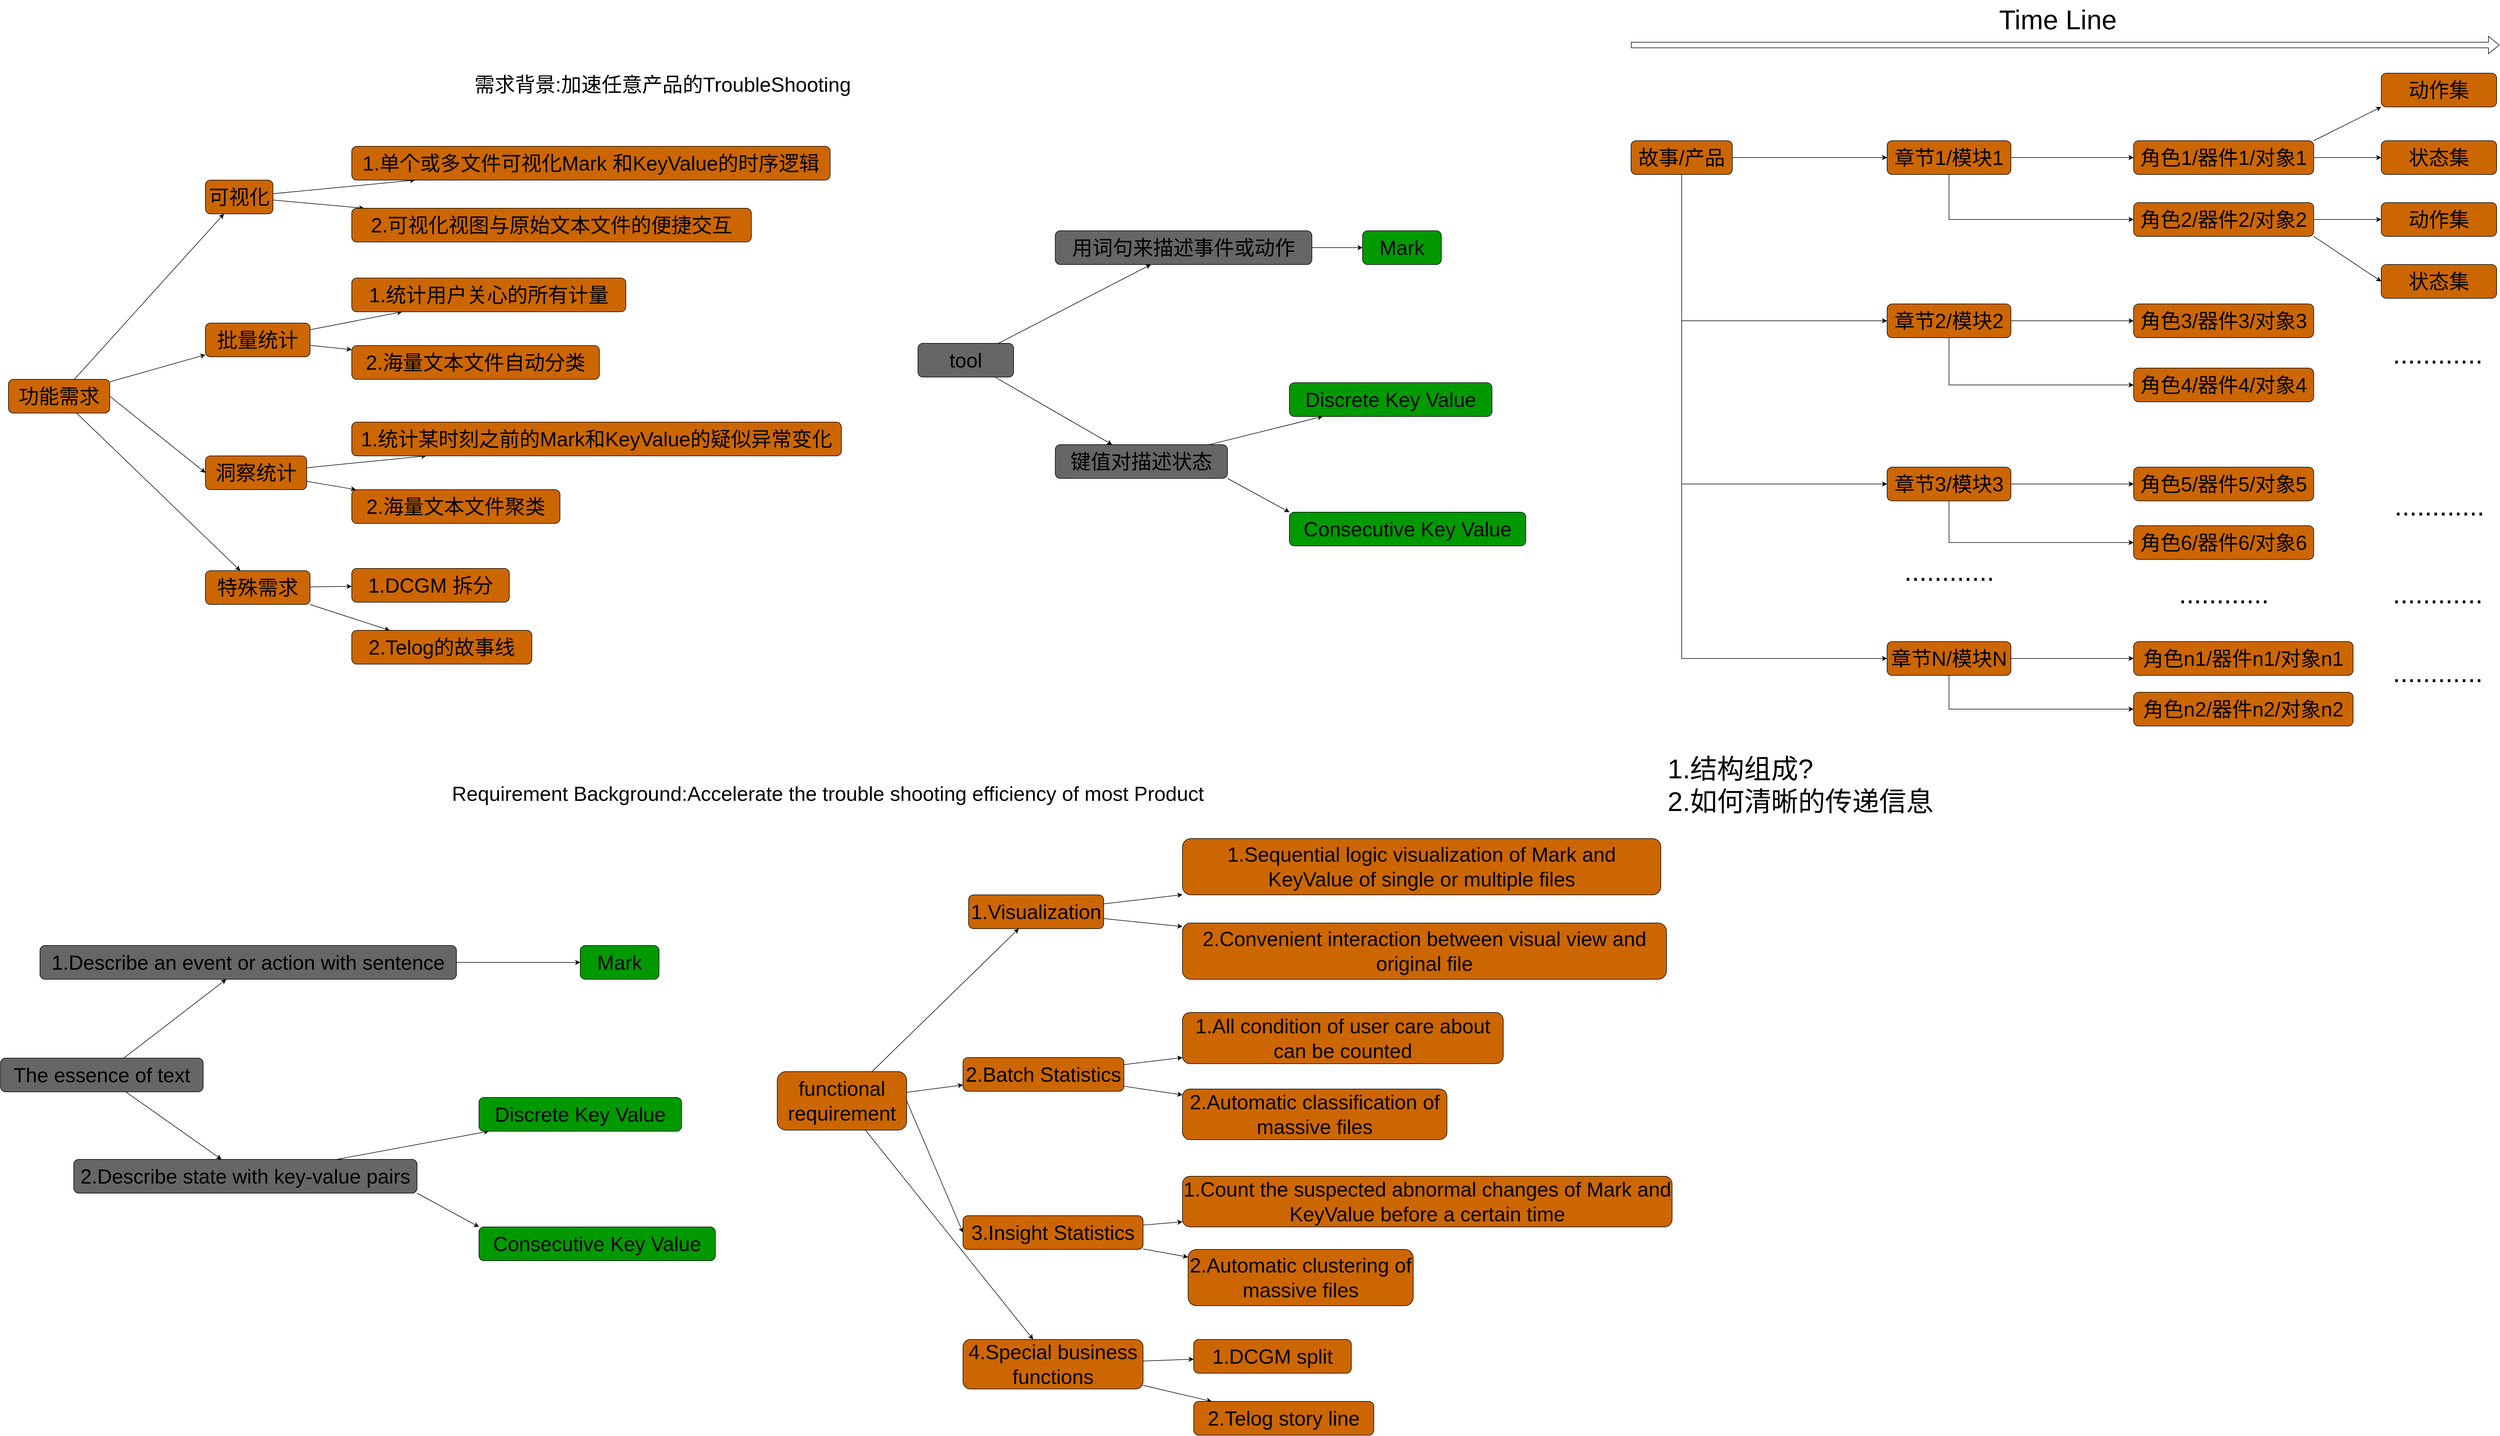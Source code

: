 <mxfile version="20.7.4" type="device" pages="6"><diagram id="0Cy3hlLUVUVLRbDNO2Tw" name="Demand"><mxGraphModel dx="4547" dy="3045" grid="1" gridSize="10" guides="1" tooltips="1" connect="1" arrows="1" fold="1" page="1" pageScale="1" pageWidth="827" pageHeight="1169" math="0" shadow="0"><root><mxCell id="0"/><mxCell id="1" parent="0"/><mxCell id="_opdSwfwnNwpm-nf6QQJ-1" value="&lt;font style=&quot;&quot;&gt;&lt;font style=&quot;font-size: 36px;&quot;&gt;需求背景:加速任意产品的TroubleShooting&lt;/font&gt;&lt;br&gt;&lt;/font&gt;" style="text;html=1;align=left;verticalAlign=middle;resizable=0;points=[];autosize=1;strokeColor=none;fillColor=none;" parent="1" vertex="1"><mxGeometry x="500" y="-690" width="690" height="60" as="geometry"/></mxCell><mxCell id="kevPDUSP8HHKe0Jv8mO_-7" style="edgeStyle=none;rounded=0;orthogonalLoop=1;jettySize=auto;html=1;exitX=1;exitY=0.5;exitDx=0;exitDy=0;entryX=0;entryY=0.5;entryDx=0;entryDy=0;fontSize=36;" parent="1" source="kevPDUSP8HHKe0Jv8mO_-1" target="kevPDUSP8HHKe0Jv8mO_-2" edge="1"><mxGeometry relative="1" as="geometry"/></mxCell><mxCell id="kevPDUSP8HHKe0Jv8mO_-9" value="" style="edgeStyle=none;rounded=0;orthogonalLoop=1;jettySize=auto;html=1;fontSize=36;" parent="1" source="kevPDUSP8HHKe0Jv8mO_-1" target="kevPDUSP8HHKe0Jv8mO_-8" edge="1"><mxGeometry relative="1" as="geometry"/></mxCell><mxCell id="kevPDUSP8HHKe0Jv8mO_-15" value="" style="edgeStyle=none;rounded=0;orthogonalLoop=1;jettySize=auto;html=1;fontSize=36;" parent="1" source="kevPDUSP8HHKe0Jv8mO_-1" target="kevPDUSP8HHKe0Jv8mO_-14" edge="1"><mxGeometry relative="1" as="geometry"/></mxCell><mxCell id="kevPDUSP8HHKe0Jv8mO_-21" value="" style="edgeStyle=none;rounded=0;orthogonalLoop=1;jettySize=auto;html=1;fontSize=36;" parent="1" source="kevPDUSP8HHKe0Jv8mO_-1" target="kevPDUSP8HHKe0Jv8mO_-20" edge="1"><mxGeometry relative="1" as="geometry"/></mxCell><mxCell id="kevPDUSP8HHKe0Jv8mO_-1" value="功能需求" style="rounded=1;whiteSpace=wrap;html=1;fontSize=36;fillColor=#CC6600;" parent="1" vertex="1"><mxGeometry x="-326" y="-136" width="180" height="60" as="geometry"/></mxCell><mxCell id="kevPDUSP8HHKe0Jv8mO_-4" value="" style="edgeStyle=none;rounded=0;orthogonalLoop=1;jettySize=auto;html=1;fontSize=36;" parent="1" source="kevPDUSP8HHKe0Jv8mO_-2" target="kevPDUSP8HHKe0Jv8mO_-3" edge="1"><mxGeometry relative="1" as="geometry"/></mxCell><mxCell id="kevPDUSP8HHKe0Jv8mO_-6" value="" style="edgeStyle=none;rounded=0;orthogonalLoop=1;jettySize=auto;html=1;fontSize=36;" parent="1" source="kevPDUSP8HHKe0Jv8mO_-2" target="kevPDUSP8HHKe0Jv8mO_-5" edge="1"><mxGeometry relative="1" as="geometry"/></mxCell><mxCell id="kevPDUSP8HHKe0Jv8mO_-2" value="洞察统计" style="rounded=1;whiteSpace=wrap;html=1;fontSize=36;fillColor=#CC6600;" parent="1" vertex="1"><mxGeometry x="24" width="180" height="60" as="geometry"/></mxCell><mxCell id="kevPDUSP8HHKe0Jv8mO_-3" value="2.海量文本文件聚类" style="rounded=1;whiteSpace=wrap;html=1;fontSize=36;fillColor=#CC6600;" parent="1" vertex="1"><mxGeometry x="284" y="60" width="370" height="60" as="geometry"/></mxCell><mxCell id="kevPDUSP8HHKe0Jv8mO_-5" value="1.统计某时刻之前的Mark和KeyValue的疑似异常变化" style="rounded=1;whiteSpace=wrap;html=1;fontSize=36;fillColor=#CC6600;" parent="1" vertex="1"><mxGeometry x="284" y="-60" width="870" height="60" as="geometry"/></mxCell><mxCell id="kevPDUSP8HHKe0Jv8mO_-11" value="" style="edgeStyle=none;rounded=0;orthogonalLoop=1;jettySize=auto;html=1;fontSize=36;" parent="1" source="kevPDUSP8HHKe0Jv8mO_-8" target="kevPDUSP8HHKe0Jv8mO_-10" edge="1"><mxGeometry relative="1" as="geometry"/></mxCell><mxCell id="kevPDUSP8HHKe0Jv8mO_-13" value="" style="edgeStyle=none;rounded=0;orthogonalLoop=1;jettySize=auto;html=1;fontSize=36;" parent="1" source="kevPDUSP8HHKe0Jv8mO_-8" target="kevPDUSP8HHKe0Jv8mO_-12" edge="1"><mxGeometry relative="1" as="geometry"/></mxCell><mxCell id="kevPDUSP8HHKe0Jv8mO_-8" value="批量统计" style="rounded=1;whiteSpace=wrap;html=1;fontSize=36;fillColor=#CC6600;" parent="1" vertex="1"><mxGeometry x="24" y="-236" width="186" height="60" as="geometry"/></mxCell><mxCell id="kevPDUSP8HHKe0Jv8mO_-10" value="1.统计用户关心的所有计量" style="rounded=1;whiteSpace=wrap;html=1;fontSize=36;fillColor=#CC6600;" parent="1" vertex="1"><mxGeometry x="284" y="-316" width="487" height="60" as="geometry"/></mxCell><mxCell id="kevPDUSP8HHKe0Jv8mO_-12" value="2.海量文本文件自动分类" style="rounded=1;whiteSpace=wrap;html=1;fontSize=36;fillColor=#CC6600;" parent="1" vertex="1"><mxGeometry x="284" y="-196" width="440" height="60" as="geometry"/></mxCell><mxCell id="kevPDUSP8HHKe0Jv8mO_-17" value="" style="edgeStyle=none;rounded=0;orthogonalLoop=1;jettySize=auto;html=1;fontSize=36;" parent="1" source="kevPDUSP8HHKe0Jv8mO_-14" target="kevPDUSP8HHKe0Jv8mO_-16" edge="1"><mxGeometry relative="1" as="geometry"/></mxCell><mxCell id="kevPDUSP8HHKe0Jv8mO_-19" value="" style="edgeStyle=none;rounded=0;orthogonalLoop=1;jettySize=auto;html=1;fontSize=36;" parent="1" source="kevPDUSP8HHKe0Jv8mO_-14" target="kevPDUSP8HHKe0Jv8mO_-18" edge="1"><mxGeometry relative="1" as="geometry"/></mxCell><mxCell id="kevPDUSP8HHKe0Jv8mO_-14" value="可视化" style="rounded=1;whiteSpace=wrap;html=1;fontSize=36;fillColor=#CC6600;" parent="1" vertex="1"><mxGeometry x="24" y="-490" width="120" height="60" as="geometry"/></mxCell><mxCell id="kevPDUSP8HHKe0Jv8mO_-16" value="1.单个或多文件可视化Mark 和KeyValue的时序逻辑" style="rounded=1;whiteSpace=wrap;html=1;fontSize=36;fillColor=#CC6600;" parent="1" vertex="1"><mxGeometry x="284" y="-550" width="850" height="60" as="geometry"/></mxCell><mxCell id="kevPDUSP8HHKe0Jv8mO_-18" value="2.可视化视图与原始文本文件的便捷交互" style="rounded=1;whiteSpace=wrap;html=1;fontSize=36;fillColor=#CC6600;" parent="1" vertex="1"><mxGeometry x="284" y="-440" width="710" height="60" as="geometry"/></mxCell><mxCell id="kevPDUSP8HHKe0Jv8mO_-23" value="" style="edgeStyle=none;rounded=0;orthogonalLoop=1;jettySize=auto;html=1;fontSize=36;" parent="1" source="kevPDUSP8HHKe0Jv8mO_-20" target="kevPDUSP8HHKe0Jv8mO_-22" edge="1"><mxGeometry relative="1" as="geometry"/></mxCell><mxCell id="kevPDUSP8HHKe0Jv8mO_-25" value="" style="edgeStyle=none;rounded=0;orthogonalLoop=1;jettySize=auto;html=1;fontSize=36;" parent="1" source="kevPDUSP8HHKe0Jv8mO_-20" target="kevPDUSP8HHKe0Jv8mO_-24" edge="1"><mxGeometry relative="1" as="geometry"/></mxCell><mxCell id="kevPDUSP8HHKe0Jv8mO_-20" value="特殊需求" style="rounded=1;whiteSpace=wrap;html=1;fontSize=36;fillColor=#CC6600;" parent="1" vertex="1"><mxGeometry x="24" y="204" width="186" height="60" as="geometry"/></mxCell><mxCell id="kevPDUSP8HHKe0Jv8mO_-22" value="1.DCGM 拆分" style="rounded=1;whiteSpace=wrap;html=1;fontSize=36;fillColor=#CC6600;" parent="1" vertex="1"><mxGeometry x="284" y="200" width="280" height="60" as="geometry"/></mxCell><mxCell id="kevPDUSP8HHKe0Jv8mO_-24" value="2.Telog的故事线" style="rounded=1;whiteSpace=wrap;html=1;fontSize=36;fillColor=#CC6600;" parent="1" vertex="1"><mxGeometry x="284" y="310" width="320" height="60" as="geometry"/></mxCell><mxCell id="kevPDUSP8HHKe0Jv8mO_-30" value="" style="edgeStyle=none;rounded=0;orthogonalLoop=1;jettySize=auto;html=1;fontSize=36;" parent="1" source="kevPDUSP8HHKe0Jv8mO_-28" target="kevPDUSP8HHKe0Jv8mO_-29" edge="1"><mxGeometry relative="1" as="geometry"/></mxCell><mxCell id="kevPDUSP8HHKe0Jv8mO_-32" value="" style="edgeStyle=none;rounded=0;orthogonalLoop=1;jettySize=auto;html=1;fontSize=36;" parent="1" source="kevPDUSP8HHKe0Jv8mO_-28" target="kevPDUSP8HHKe0Jv8mO_-31" edge="1"><mxGeometry relative="1" as="geometry"/></mxCell><mxCell id="kevPDUSP8HHKe0Jv8mO_-28" value="tool" style="rounded=1;whiteSpace=wrap;html=1;fontSize=36;fillColor=#666666;" parent="1" vertex="1"><mxGeometry x="1290" y="-200" width="170" height="60" as="geometry"/></mxCell><mxCell id="kevPDUSP8HHKe0Jv8mO_-34" value="" style="edgeStyle=none;rounded=0;orthogonalLoop=1;jettySize=auto;html=1;fontSize=36;" parent="1" source="kevPDUSP8HHKe0Jv8mO_-29" target="kevPDUSP8HHKe0Jv8mO_-33" edge="1"><mxGeometry relative="1" as="geometry"/></mxCell><mxCell id="kevPDUSP8HHKe0Jv8mO_-29" value="用词句来描述事件或动作" style="rounded=1;whiteSpace=wrap;html=1;fontSize=36;fillColor=#666666;" parent="1" vertex="1"><mxGeometry x="1534" y="-400" width="456" height="60" as="geometry"/></mxCell><mxCell id="kevPDUSP8HHKe0Jv8mO_-36" value="" style="edgeStyle=none;rounded=0;orthogonalLoop=1;jettySize=auto;html=1;fontSize=36;" parent="1" source="kevPDUSP8HHKe0Jv8mO_-31" target="kevPDUSP8HHKe0Jv8mO_-35" edge="1"><mxGeometry relative="1" as="geometry"/></mxCell><mxCell id="txwtaoGWH5b6dd5YQXc7-4" style="edgeStyle=none;rounded=0;orthogonalLoop=1;jettySize=auto;html=1;exitX=1;exitY=1;exitDx=0;exitDy=0;entryX=0;entryY=0;entryDx=0;entryDy=0;" parent="1" source="kevPDUSP8HHKe0Jv8mO_-31" target="txwtaoGWH5b6dd5YQXc7-3" edge="1"><mxGeometry relative="1" as="geometry"/></mxCell><mxCell id="kevPDUSP8HHKe0Jv8mO_-31" value="键值对描述状态" style="rounded=1;whiteSpace=wrap;html=1;fontSize=36;fillColor=#666666;" parent="1" vertex="1"><mxGeometry x="1534" y="-20" width="306" height="60" as="geometry"/></mxCell><mxCell id="kevPDUSP8HHKe0Jv8mO_-33" value="Mark" style="rounded=1;whiteSpace=wrap;html=1;fontSize=36;fillColor=#009900;" parent="1" vertex="1"><mxGeometry x="2080" y="-400" width="140" height="60" as="geometry"/></mxCell><mxCell id="kevPDUSP8HHKe0Jv8mO_-35" value="Discrete Key Value" style="rounded=1;whiteSpace=wrap;html=1;fontSize=36;fillColor=#009900;" parent="1" vertex="1"><mxGeometry x="1950" y="-130" width="360" height="60" as="geometry"/></mxCell><mxCell id="txwtaoGWH5b6dd5YQXc7-3" value="Consecutive Key Value" style="rounded=1;whiteSpace=wrap;html=1;fontSize=36;fillColor=#009900;" parent="1" vertex="1"><mxGeometry x="1950" y="100" width="420" height="60" as="geometry"/></mxCell><mxCell id="txwtaoGWH5b6dd5YQXc7-5" value="&lt;font style=&quot;&quot;&gt;&lt;font style=&quot;font-size: 36px;&quot;&gt;Requirement Background:Accelerate the trouble shooting efficiency of most Product&lt;/font&gt;&lt;br&gt;&lt;/font&gt;" style="text;html=1;align=left;verticalAlign=middle;resizable=0;points=[];autosize=1;strokeColor=none;fillColor=none;" parent="1" vertex="1"><mxGeometry x="460" y="570" width="1360" height="60" as="geometry"/></mxCell><mxCell id="txwtaoGWH5b6dd5YQXc7-6" value="" style="edgeStyle=none;rounded=0;orthogonalLoop=1;jettySize=auto;html=1;fontSize=36;" parent="1" source="txwtaoGWH5b6dd5YQXc7-8" target="txwtaoGWH5b6dd5YQXc7-10" edge="1"><mxGeometry relative="1" as="geometry"/></mxCell><mxCell id="txwtaoGWH5b6dd5YQXc7-7" value="" style="edgeStyle=none;rounded=0;orthogonalLoop=1;jettySize=auto;html=1;fontSize=36;" parent="1" source="txwtaoGWH5b6dd5YQXc7-8" target="txwtaoGWH5b6dd5YQXc7-13" edge="1"><mxGeometry relative="1" as="geometry"/></mxCell><mxCell id="txwtaoGWH5b6dd5YQXc7-8" value="The essence of text" style="rounded=1;whiteSpace=wrap;html=1;fontSize=36;fillColor=#666666;" parent="1" vertex="1"><mxGeometry x="-340" y="1070" width="360" height="60" as="geometry"/></mxCell><mxCell id="txwtaoGWH5b6dd5YQXc7-9" value="" style="edgeStyle=none;rounded=0;orthogonalLoop=1;jettySize=auto;html=1;fontSize=36;" parent="1" source="txwtaoGWH5b6dd5YQXc7-10" target="txwtaoGWH5b6dd5YQXc7-14" edge="1"><mxGeometry relative="1" as="geometry"/></mxCell><mxCell id="txwtaoGWH5b6dd5YQXc7-10" value="1.Describe an event or action with sentence" style="rounded=1;whiteSpace=wrap;html=1;fontSize=36;fillColor=#666666;" parent="1" vertex="1"><mxGeometry x="-270" y="870" width="740" height="60" as="geometry"/></mxCell><mxCell id="txwtaoGWH5b6dd5YQXc7-11" value="" style="edgeStyle=none;rounded=0;orthogonalLoop=1;jettySize=auto;html=1;fontSize=36;" parent="1" source="txwtaoGWH5b6dd5YQXc7-13" target="txwtaoGWH5b6dd5YQXc7-15" edge="1"><mxGeometry relative="1" as="geometry"/></mxCell><mxCell id="txwtaoGWH5b6dd5YQXc7-12" style="edgeStyle=none;rounded=0;orthogonalLoop=1;jettySize=auto;html=1;exitX=1;exitY=1;exitDx=0;exitDy=0;entryX=0;entryY=0;entryDx=0;entryDy=0;" parent="1" source="txwtaoGWH5b6dd5YQXc7-13" target="txwtaoGWH5b6dd5YQXc7-16" edge="1"><mxGeometry relative="1" as="geometry"/></mxCell><mxCell id="txwtaoGWH5b6dd5YQXc7-13" value="2.Describe state with key-value pairs" style="rounded=1;whiteSpace=wrap;html=1;fontSize=36;fillColor=#666666;" parent="1" vertex="1"><mxGeometry x="-210" y="1250" width="610" height="60" as="geometry"/></mxCell><mxCell id="txwtaoGWH5b6dd5YQXc7-14" value="Mark" style="rounded=1;whiteSpace=wrap;html=1;fontSize=36;fillColor=#009900;" parent="1" vertex="1"><mxGeometry x="690" y="870" width="140" height="60" as="geometry"/></mxCell><mxCell id="txwtaoGWH5b6dd5YQXc7-15" value="Discrete Key Value" style="rounded=1;whiteSpace=wrap;html=1;fontSize=36;fillColor=#009900;" parent="1" vertex="1"><mxGeometry x="510" y="1140" width="360" height="60" as="geometry"/></mxCell><mxCell id="txwtaoGWH5b6dd5YQXc7-16" value="Consecutive Key Value" style="rounded=1;whiteSpace=wrap;html=1;fontSize=36;fillColor=#009900;" parent="1" vertex="1"><mxGeometry x="510" y="1370" width="420" height="60" as="geometry"/></mxCell><mxCell id="txwtaoGWH5b6dd5YQXc7-17" style="edgeStyle=none;rounded=0;orthogonalLoop=1;jettySize=auto;html=1;exitX=1;exitY=0.5;exitDx=0;exitDy=0;entryX=0;entryY=0.5;entryDx=0;entryDy=0;fontSize=36;" parent="1" source="txwtaoGWH5b6dd5YQXc7-21" target="txwtaoGWH5b6dd5YQXc7-24" edge="1"><mxGeometry relative="1" as="geometry"/></mxCell><mxCell id="txwtaoGWH5b6dd5YQXc7-18" value="" style="edgeStyle=none;rounded=0;orthogonalLoop=1;jettySize=auto;html=1;fontSize=36;" parent="1" source="txwtaoGWH5b6dd5YQXc7-21" target="txwtaoGWH5b6dd5YQXc7-29" edge="1"><mxGeometry relative="1" as="geometry"/></mxCell><mxCell id="txwtaoGWH5b6dd5YQXc7-19" value="" style="edgeStyle=none;rounded=0;orthogonalLoop=1;jettySize=auto;html=1;fontSize=36;" parent="1" source="txwtaoGWH5b6dd5YQXc7-21" target="txwtaoGWH5b6dd5YQXc7-34" edge="1"><mxGeometry relative="1" as="geometry"/></mxCell><mxCell id="txwtaoGWH5b6dd5YQXc7-20" value="" style="edgeStyle=none;rounded=0;orthogonalLoop=1;jettySize=auto;html=1;fontSize=36;" parent="1" source="txwtaoGWH5b6dd5YQXc7-21" target="txwtaoGWH5b6dd5YQXc7-39" edge="1"><mxGeometry relative="1" as="geometry"/></mxCell><mxCell id="txwtaoGWH5b6dd5YQXc7-21" value="functional requirement" style="rounded=1;whiteSpace=wrap;html=1;fontSize=36;fillColor=#CC6600;" parent="1" vertex="1"><mxGeometry x="1040" y="1094" width="230" height="104" as="geometry"/></mxCell><mxCell id="txwtaoGWH5b6dd5YQXc7-22" value="" style="edgeStyle=none;rounded=0;orthogonalLoop=1;jettySize=auto;html=1;fontSize=36;" parent="1" source="txwtaoGWH5b6dd5YQXc7-24" target="txwtaoGWH5b6dd5YQXc7-25" edge="1"><mxGeometry relative="1" as="geometry"/></mxCell><mxCell id="txwtaoGWH5b6dd5YQXc7-23" value="" style="edgeStyle=none;rounded=0;orthogonalLoop=1;jettySize=auto;html=1;fontSize=36;" parent="1" source="txwtaoGWH5b6dd5YQXc7-24" target="txwtaoGWH5b6dd5YQXc7-26" edge="1"><mxGeometry relative="1" as="geometry"/></mxCell><mxCell id="txwtaoGWH5b6dd5YQXc7-24" value="3.Insight Statistics" style="rounded=1;whiteSpace=wrap;html=1;fontSize=36;fillColor=#CC6600;" parent="1" vertex="1"><mxGeometry x="1370" y="1350" width="320" height="60" as="geometry"/></mxCell><mxCell id="txwtaoGWH5b6dd5YQXc7-25" value="2.Automatic clustering of massive files" style="rounded=1;whiteSpace=wrap;html=1;fontSize=36;fillColor=#CC6600;" parent="1" vertex="1"><mxGeometry x="1770" y="1410" width="400" height="100" as="geometry"/></mxCell><mxCell id="txwtaoGWH5b6dd5YQXc7-26" value="1.Count the suspected abnormal changes of Mark and KeyValue before a certain time" style="rounded=1;whiteSpace=wrap;html=1;fontSize=36;fillColor=#CC6600;" parent="1" vertex="1"><mxGeometry x="1760" y="1280" width="870" height="90" as="geometry"/></mxCell><mxCell id="txwtaoGWH5b6dd5YQXc7-27" value="" style="edgeStyle=none;rounded=0;orthogonalLoop=1;jettySize=auto;html=1;fontSize=36;" parent="1" source="txwtaoGWH5b6dd5YQXc7-29" target="txwtaoGWH5b6dd5YQXc7-30" edge="1"><mxGeometry relative="1" as="geometry"/></mxCell><mxCell id="txwtaoGWH5b6dd5YQXc7-28" value="" style="edgeStyle=none;rounded=0;orthogonalLoop=1;jettySize=auto;html=1;fontSize=36;" parent="1" source="txwtaoGWH5b6dd5YQXc7-29" target="txwtaoGWH5b6dd5YQXc7-31" edge="1"><mxGeometry relative="1" as="geometry"/></mxCell><mxCell id="txwtaoGWH5b6dd5YQXc7-29" value="2.Batch Statistics" style="rounded=1;whiteSpace=wrap;html=1;fontSize=36;fillColor=#CC6600;" parent="1" vertex="1"><mxGeometry x="1370" y="1069" width="286" height="60" as="geometry"/></mxCell><mxCell id="txwtaoGWH5b6dd5YQXc7-30" value="1.All condition of user care about can be counted" style="rounded=1;whiteSpace=wrap;html=1;fontSize=36;fillColor=#CC6600;" parent="1" vertex="1"><mxGeometry x="1760" y="989" width="570" height="91" as="geometry"/></mxCell><mxCell id="txwtaoGWH5b6dd5YQXc7-31" value="2.Automatic classification of massive files" style="rounded=1;whiteSpace=wrap;html=1;fontSize=36;fillColor=#CC6600;" parent="1" vertex="1"><mxGeometry x="1760" y="1125" width="470" height="90" as="geometry"/></mxCell><mxCell id="txwtaoGWH5b6dd5YQXc7-32" value="" style="edgeStyle=none;rounded=0;orthogonalLoop=1;jettySize=auto;html=1;fontSize=36;" parent="1" source="txwtaoGWH5b6dd5YQXc7-34" target="txwtaoGWH5b6dd5YQXc7-35" edge="1"><mxGeometry relative="1" as="geometry"/></mxCell><mxCell id="txwtaoGWH5b6dd5YQXc7-33" value="" style="edgeStyle=none;rounded=0;orthogonalLoop=1;jettySize=auto;html=1;fontSize=36;" parent="1" source="txwtaoGWH5b6dd5YQXc7-34" target="txwtaoGWH5b6dd5YQXc7-36" edge="1"><mxGeometry relative="1" as="geometry"/></mxCell><mxCell id="txwtaoGWH5b6dd5YQXc7-34" value="1.Visualization" style="rounded=1;whiteSpace=wrap;html=1;fontSize=36;fillColor=#CC6600;" parent="1" vertex="1"><mxGeometry x="1380" y="780" width="240" height="60" as="geometry"/></mxCell><mxCell id="txwtaoGWH5b6dd5YQXc7-35" value="1.Sequential logic visualization of Mark and KeyValue of single or multiple files" style="rounded=1;whiteSpace=wrap;html=1;fontSize=36;fillColor=#CC6600;" parent="1" vertex="1"><mxGeometry x="1760" y="680" width="850" height="100" as="geometry"/></mxCell><mxCell id="txwtaoGWH5b6dd5YQXc7-36" value="2.Convenient interaction between visual view and original file" style="rounded=1;whiteSpace=wrap;html=1;fontSize=36;fillColor=#CC6600;" parent="1" vertex="1"><mxGeometry x="1760" y="830" width="860" height="100" as="geometry"/></mxCell><mxCell id="txwtaoGWH5b6dd5YQXc7-37" value="" style="edgeStyle=none;rounded=0;orthogonalLoop=1;jettySize=auto;html=1;fontSize=36;" parent="1" source="txwtaoGWH5b6dd5YQXc7-39" target="txwtaoGWH5b6dd5YQXc7-40" edge="1"><mxGeometry relative="1" as="geometry"/></mxCell><mxCell id="txwtaoGWH5b6dd5YQXc7-38" value="" style="edgeStyle=none;rounded=0;orthogonalLoop=1;jettySize=auto;html=1;fontSize=36;" parent="1" source="txwtaoGWH5b6dd5YQXc7-39" target="txwtaoGWH5b6dd5YQXc7-41" edge="1"><mxGeometry relative="1" as="geometry"/></mxCell><mxCell id="txwtaoGWH5b6dd5YQXc7-39" value="4.Special business functions" style="rounded=1;whiteSpace=wrap;html=1;fontSize=36;fillColor=#CC6600;" parent="1" vertex="1"><mxGeometry x="1370" y="1570" width="320" height="88" as="geometry"/></mxCell><mxCell id="txwtaoGWH5b6dd5YQXc7-40" value="1.DCGM split" style="rounded=1;whiteSpace=wrap;html=1;fontSize=36;fillColor=#CC6600;" parent="1" vertex="1"><mxGeometry x="1780" y="1570" width="280" height="60" as="geometry"/></mxCell><mxCell id="txwtaoGWH5b6dd5YQXc7-41" value="2.Telog story line" style="rounded=1;whiteSpace=wrap;html=1;fontSize=36;fillColor=#CC6600;" parent="1" vertex="1"><mxGeometry x="1780" y="1680" width="320" height="60" as="geometry"/></mxCell><mxCell id="5-l-DQDsC7YIFX_zPvQR-27" value="" style="edgeStyle=orthogonalEdgeStyle;rounded=0;orthogonalLoop=1;jettySize=auto;html=1;" edge="1" parent="1" source="5-l-DQDsC7YIFX_zPvQR-5" target="5-l-DQDsC7YIFX_zPvQR-26"><mxGeometry relative="1" as="geometry"/></mxCell><mxCell id="5-l-DQDsC7YIFX_zPvQR-44" style="edgeStyle=orthogonalEdgeStyle;rounded=0;orthogonalLoop=1;jettySize=auto;html=1;exitX=0.5;exitY=1;exitDx=0;exitDy=0;entryX=0;entryY=0.5;entryDx=0;entryDy=0;fontSize=48;" edge="1" parent="1" source="5-l-DQDsC7YIFX_zPvQR-5" target="5-l-DQDsC7YIFX_zPvQR-30"><mxGeometry relative="1" as="geometry"/></mxCell><mxCell id="5-l-DQDsC7YIFX_zPvQR-45" style="edgeStyle=orthogonalEdgeStyle;rounded=0;orthogonalLoop=1;jettySize=auto;html=1;exitX=0.5;exitY=1;exitDx=0;exitDy=0;entryX=0;entryY=0.5;entryDx=0;entryDy=0;fontSize=48;" edge="1" parent="1" source="5-l-DQDsC7YIFX_zPvQR-5" target="5-l-DQDsC7YIFX_zPvQR-31"><mxGeometry relative="1" as="geometry"/></mxCell><mxCell id="5-l-DQDsC7YIFX_zPvQR-46" style="edgeStyle=orthogonalEdgeStyle;rounded=0;orthogonalLoop=1;jettySize=auto;html=1;exitX=0.5;exitY=1;exitDx=0;exitDy=0;entryX=0;entryY=0.5;entryDx=0;entryDy=0;fontSize=48;" edge="1" parent="1" source="5-l-DQDsC7YIFX_zPvQR-5" target="5-l-DQDsC7YIFX_zPvQR-32"><mxGeometry relative="1" as="geometry"/></mxCell><mxCell id="5-l-DQDsC7YIFX_zPvQR-5" value="故事/产品" style="rounded=1;whiteSpace=wrap;html=1;fontSize=36;fillColor=#CC6600;" vertex="1" parent="1"><mxGeometry x="2557" y="-560" width="180" height="60" as="geometry"/></mxCell><mxCell id="5-l-DQDsC7YIFX_zPvQR-35" value="" style="edgeStyle=orthogonalEdgeStyle;rounded=0;orthogonalLoop=1;jettySize=auto;html=1;fontSize=48;" edge="1" parent="1" source="5-l-DQDsC7YIFX_zPvQR-26" target="5-l-DQDsC7YIFX_zPvQR-34"><mxGeometry relative="1" as="geometry"/></mxCell><mxCell id="5-l-DQDsC7YIFX_zPvQR-47" style="edgeStyle=orthogonalEdgeStyle;rounded=0;orthogonalLoop=1;jettySize=auto;html=1;exitX=0.5;exitY=1;exitDx=0;exitDy=0;entryX=0;entryY=0.5;entryDx=0;entryDy=0;fontSize=48;" edge="1" parent="1" source="5-l-DQDsC7YIFX_zPvQR-26" target="5-l-DQDsC7YIFX_zPvQR-36"><mxGeometry relative="1" as="geometry"/></mxCell><mxCell id="5-l-DQDsC7YIFX_zPvQR-26" value="章节1/模块1" style="rounded=1;whiteSpace=wrap;html=1;fontSize=36;fillColor=#CC6600;" vertex="1" parent="1"><mxGeometry x="3012" y="-560" width="220" height="60" as="geometry"/></mxCell><mxCell id="5-l-DQDsC7YIFX_zPvQR-48" style="edgeStyle=orthogonalEdgeStyle;rounded=0;orthogonalLoop=1;jettySize=auto;html=1;exitX=1;exitY=0.5;exitDx=0;exitDy=0;entryX=0;entryY=0.5;entryDx=0;entryDy=0;fontSize=48;" edge="1" parent="1" source="5-l-DQDsC7YIFX_zPvQR-30" target="5-l-DQDsC7YIFX_zPvQR-37"><mxGeometry relative="1" as="geometry"/></mxCell><mxCell id="5-l-DQDsC7YIFX_zPvQR-49" style="edgeStyle=orthogonalEdgeStyle;rounded=0;orthogonalLoop=1;jettySize=auto;html=1;exitX=0.5;exitY=1;exitDx=0;exitDy=0;entryX=0;entryY=0.5;entryDx=0;entryDy=0;fontSize=48;" edge="1" parent="1" source="5-l-DQDsC7YIFX_zPvQR-30" target="5-l-DQDsC7YIFX_zPvQR-38"><mxGeometry relative="1" as="geometry"/></mxCell><mxCell id="5-l-DQDsC7YIFX_zPvQR-30" value="章节2/模块2" style="rounded=1;whiteSpace=wrap;html=1;fontSize=36;fillColor=#CC6600;" vertex="1" parent="1"><mxGeometry x="3012" y="-270" width="220" height="60" as="geometry"/></mxCell><mxCell id="5-l-DQDsC7YIFX_zPvQR-50" style="edgeStyle=orthogonalEdgeStyle;rounded=0;orthogonalLoop=1;jettySize=auto;html=1;exitX=1;exitY=0.5;exitDx=0;exitDy=0;entryX=0;entryY=0.5;entryDx=0;entryDy=0;fontSize=48;" edge="1" parent="1" source="5-l-DQDsC7YIFX_zPvQR-31" target="5-l-DQDsC7YIFX_zPvQR-39"><mxGeometry relative="1" as="geometry"/></mxCell><mxCell id="5-l-DQDsC7YIFX_zPvQR-51" style="edgeStyle=orthogonalEdgeStyle;rounded=0;orthogonalLoop=1;jettySize=auto;html=1;exitX=0.5;exitY=1;exitDx=0;exitDy=0;entryX=0;entryY=0.5;entryDx=0;entryDy=0;fontSize=48;" edge="1" parent="1" source="5-l-DQDsC7YIFX_zPvQR-31" target="5-l-DQDsC7YIFX_zPvQR-40"><mxGeometry relative="1" as="geometry"/></mxCell><mxCell id="5-l-DQDsC7YIFX_zPvQR-31" value="章节3/模块3" style="rounded=1;whiteSpace=wrap;html=1;fontSize=36;fillColor=#CC6600;" vertex="1" parent="1"><mxGeometry x="3012" y="20" width="220" height="60" as="geometry"/></mxCell><mxCell id="5-l-DQDsC7YIFX_zPvQR-52" style="edgeStyle=orthogonalEdgeStyle;rounded=0;orthogonalLoop=1;jettySize=auto;html=1;exitX=1;exitY=0.5;exitDx=0;exitDy=0;entryX=0;entryY=0.5;entryDx=0;entryDy=0;fontSize=48;" edge="1" parent="1" source="5-l-DQDsC7YIFX_zPvQR-32" target="5-l-DQDsC7YIFX_zPvQR-41"><mxGeometry relative="1" as="geometry"/></mxCell><mxCell id="5-l-DQDsC7YIFX_zPvQR-53" style="edgeStyle=orthogonalEdgeStyle;rounded=0;orthogonalLoop=1;jettySize=auto;html=1;exitX=0.5;exitY=1;exitDx=0;exitDy=0;entryX=0;entryY=0.5;entryDx=0;entryDy=0;fontSize=48;" edge="1" parent="1" source="5-l-DQDsC7YIFX_zPvQR-32" target="5-l-DQDsC7YIFX_zPvQR-42"><mxGeometry relative="1" as="geometry"/></mxCell><mxCell id="5-l-DQDsC7YIFX_zPvQR-32" value="章节N/模块N" style="rounded=1;whiteSpace=wrap;html=1;fontSize=36;fillColor=#CC6600;" vertex="1" parent="1"><mxGeometry x="3012" y="330" width="220" height="60" as="geometry"/></mxCell><mxCell id="5-l-DQDsC7YIFX_zPvQR-33" value="&lt;font style=&quot;font-size: 48px;&quot;&gt;............&lt;/font&gt;" style="text;html=1;align=center;verticalAlign=middle;resizable=0;points=[];autosize=1;strokeColor=none;fillColor=none;" vertex="1" parent="1"><mxGeometry x="3032" y="170" width="180" height="70" as="geometry"/></mxCell><mxCell id="5-l-DQDsC7YIFX_zPvQR-57" value="" style="edgeStyle=none;rounded=0;orthogonalLoop=1;jettySize=auto;html=1;fontSize=48;" edge="1" parent="1" source="5-l-DQDsC7YIFX_zPvQR-34" target="5-l-DQDsC7YIFX_zPvQR-56"><mxGeometry relative="1" as="geometry"/></mxCell><mxCell id="5-l-DQDsC7YIFX_zPvQR-62" style="edgeStyle=none;rounded=0;orthogonalLoop=1;jettySize=auto;html=1;exitX=1;exitY=0;exitDx=0;exitDy=0;entryX=0;entryY=1;entryDx=0;entryDy=0;fontSize=48;" edge="1" parent="1" source="5-l-DQDsC7YIFX_zPvQR-34" target="5-l-DQDsC7YIFX_zPvQR-54"><mxGeometry relative="1" as="geometry"/></mxCell><mxCell id="5-l-DQDsC7YIFX_zPvQR-34" value="角色1/器件1/对象1" style="rounded=1;whiteSpace=wrap;html=1;fontSize=36;fillColor=#CC6600;" vertex="1" parent="1"><mxGeometry x="3450" y="-560" width="320" height="60" as="geometry"/></mxCell><mxCell id="5-l-DQDsC7YIFX_zPvQR-60" style="edgeStyle=none;rounded=0;orthogonalLoop=1;jettySize=auto;html=1;exitX=1;exitY=0.5;exitDx=0;exitDy=0;entryX=0;entryY=0.5;entryDx=0;entryDy=0;fontSize=48;" edge="1" parent="1" source="5-l-DQDsC7YIFX_zPvQR-36" target="5-l-DQDsC7YIFX_zPvQR-58"><mxGeometry relative="1" as="geometry"/></mxCell><mxCell id="5-l-DQDsC7YIFX_zPvQR-61" style="edgeStyle=none;rounded=0;orthogonalLoop=1;jettySize=auto;html=1;exitX=1;exitY=1;exitDx=0;exitDy=0;entryX=0;entryY=0.5;entryDx=0;entryDy=0;fontSize=48;" edge="1" parent="1" source="5-l-DQDsC7YIFX_zPvQR-36" target="5-l-DQDsC7YIFX_zPvQR-59"><mxGeometry relative="1" as="geometry"/></mxCell><mxCell id="5-l-DQDsC7YIFX_zPvQR-36" value="角色2/器件2/对象2" style="rounded=1;whiteSpace=wrap;html=1;fontSize=36;fillColor=#CC6600;" vertex="1" parent="1"><mxGeometry x="3450" y="-450" width="320" height="60" as="geometry"/></mxCell><mxCell id="5-l-DQDsC7YIFX_zPvQR-37" value="角色3/器件3/对象3" style="rounded=1;whiteSpace=wrap;html=1;fontSize=36;fillColor=#CC6600;" vertex="1" parent="1"><mxGeometry x="3450" y="-270" width="320" height="60" as="geometry"/></mxCell><mxCell id="5-l-DQDsC7YIFX_zPvQR-38" value="角色4/器件4/对象4" style="rounded=1;whiteSpace=wrap;html=1;fontSize=36;fillColor=#CC6600;" vertex="1" parent="1"><mxGeometry x="3450" y="-156" width="320" height="60" as="geometry"/></mxCell><mxCell id="5-l-DQDsC7YIFX_zPvQR-39" value="角色5/器件5/对象5" style="rounded=1;whiteSpace=wrap;html=1;fontSize=36;fillColor=#CC6600;" vertex="1" parent="1"><mxGeometry x="3450" y="20" width="320" height="60" as="geometry"/></mxCell><mxCell id="5-l-DQDsC7YIFX_zPvQR-40" value="角色6/器件6/对象6" style="rounded=1;whiteSpace=wrap;html=1;fontSize=36;fillColor=#CC6600;" vertex="1" parent="1"><mxGeometry x="3450" y="124" width="320" height="60" as="geometry"/></mxCell><mxCell id="5-l-DQDsC7YIFX_zPvQR-41" value="角色n1/器件n1/对象n1" style="rounded=1;whiteSpace=wrap;html=1;fontSize=36;fillColor=#CC6600;" vertex="1" parent="1"><mxGeometry x="3450" y="330" width="390" height="60" as="geometry"/></mxCell><mxCell id="5-l-DQDsC7YIFX_zPvQR-42" value="角色n2/器件n2/对象n2" style="rounded=1;whiteSpace=wrap;html=1;fontSize=36;fillColor=#CC6600;" vertex="1" parent="1"><mxGeometry x="3450" y="420" width="390" height="60" as="geometry"/></mxCell><mxCell id="5-l-DQDsC7YIFX_zPvQR-43" value="&lt;font style=&quot;font-size: 48px;&quot;&gt;............&lt;/font&gt;" style="text;html=1;align=center;verticalAlign=middle;resizable=0;points=[];autosize=1;strokeColor=none;fillColor=none;" vertex="1" parent="1"><mxGeometry x="3520" y="210" width="180" height="70" as="geometry"/></mxCell><mxCell id="5-l-DQDsC7YIFX_zPvQR-54" value="动作集" style="rounded=1;whiteSpace=wrap;html=1;fontSize=36;fillColor=#CC6600;" vertex="1" parent="1"><mxGeometry x="3890" y="-680" width="205" height="60" as="geometry"/></mxCell><mxCell id="5-l-DQDsC7YIFX_zPvQR-56" value="状态集" style="rounded=1;whiteSpace=wrap;html=1;fontSize=36;fillColor=#CC6600;" vertex="1" parent="1"><mxGeometry x="3890" y="-560" width="205" height="60" as="geometry"/></mxCell><mxCell id="5-l-DQDsC7YIFX_zPvQR-58" value="动作集" style="rounded=1;whiteSpace=wrap;html=1;fontSize=36;fillColor=#CC6600;" vertex="1" parent="1"><mxGeometry x="3890" y="-450" width="205" height="60" as="geometry"/></mxCell><mxCell id="5-l-DQDsC7YIFX_zPvQR-59" value="状态集" style="rounded=1;whiteSpace=wrap;html=1;fontSize=36;fillColor=#CC6600;" vertex="1" parent="1"><mxGeometry x="3890" y="-340" width="205" height="60" as="geometry"/></mxCell><mxCell id="5-l-DQDsC7YIFX_zPvQR-63" value="&lt;font style=&quot;font-size: 48px;&quot;&gt;............&lt;/font&gt;" style="text;html=1;align=center;verticalAlign=middle;resizable=0;points=[];autosize=1;strokeColor=none;fillColor=none;" vertex="1" parent="1"><mxGeometry x="3900" y="-216" width="180" height="70" as="geometry"/></mxCell><mxCell id="5-l-DQDsC7YIFX_zPvQR-64" value="&lt;font style=&quot;font-size: 48px;&quot;&gt;............&lt;/font&gt;" style="text;html=1;align=center;verticalAlign=middle;resizable=0;points=[];autosize=1;strokeColor=none;fillColor=none;" vertex="1" parent="1"><mxGeometry x="3902.5" y="54" width="180" height="70" as="geometry"/></mxCell><mxCell id="5-l-DQDsC7YIFX_zPvQR-65" value="&lt;font style=&quot;font-size: 48px;&quot;&gt;............&lt;/font&gt;" style="text;html=1;align=center;verticalAlign=middle;resizable=0;points=[];autosize=1;strokeColor=none;fillColor=none;" vertex="1" parent="1"><mxGeometry x="3900" y="210" width="180" height="70" as="geometry"/></mxCell><mxCell id="5-l-DQDsC7YIFX_zPvQR-66" value="&lt;font style=&quot;font-size: 48px;&quot;&gt;............&lt;/font&gt;" style="text;html=1;align=center;verticalAlign=middle;resizable=0;points=[];autosize=1;strokeColor=none;fillColor=none;" vertex="1" parent="1"><mxGeometry x="3900" y="350" width="180" height="70" as="geometry"/></mxCell><mxCell id="5-l-DQDsC7YIFX_zPvQR-67" value="" style="shape=flexArrow;endArrow=classic;html=1;rounded=0;fontSize=48;" edge="1" parent="1"><mxGeometry width="50" height="50" relative="1" as="geometry"><mxPoint x="2557" y="-730" as="sourcePoint"/><mxPoint x="4100" y="-730" as="targetPoint"/></mxGeometry></mxCell><mxCell id="5-l-DQDsC7YIFX_zPvQR-68" value="Time Line" style="text;html=1;align=center;verticalAlign=middle;resizable=0;points=[];autosize=1;strokeColor=none;fillColor=none;fontSize=48;" vertex="1" parent="1"><mxGeometry x="3200" y="-810" width="230" height="70" as="geometry"/></mxCell><mxCell id="5-l-DQDsC7YIFX_zPvQR-69" value="1.结构组成?&lt;br&gt;2.如何清晰的传递信息" style="text;html=1;align=left;verticalAlign=middle;resizable=0;points=[];autosize=1;strokeColor=none;fillColor=none;fontSize=48;" vertex="1" parent="1"><mxGeometry x="2620" y="520" width="500" height="130" as="geometry"/></mxCell></root></mxGraphModel></diagram><diagram id="C5RBs43oDa-KdzZeNtuy" name="Overview"><mxGraphModel dx="1674" dy="844" grid="1" gridSize="10" guides="1" tooltips="1" connect="1" arrows="1" fold="1" page="1" pageScale="1" pageWidth="827" pageHeight="1169" math="0" shadow="0"><root><mxCell id="WIyWlLk6GJQsqaUBKTNV-0"/><mxCell id="WIyWlLk6GJQsqaUBKTNV-1" parent="WIyWlLk6GJQsqaUBKTNV-0"/><mxCell id="pW5IL3tY10wtI7leV0kj-1" value="" style="group" parent="WIyWlLk6GJQsqaUBKTNV-1" vertex="1" connectable="0"><mxGeometry x="970" y="10" width="750" height="505" as="geometry"/></mxCell><mxCell id="he_4GHxpc2H-E26xTW0X-103" value="" style="rounded=0;whiteSpace=wrap;html=1;fillColor=#FF8000;" parent="pW5IL3tY10wtI7leV0kj-1" vertex="1"><mxGeometry width="750" height="505" as="geometry"/></mxCell><mxCell id="he_4GHxpc2H-E26xTW0X-0" value="Model" style="swimlane;fontStyle=2;align=center;verticalAlign=top;childLayout=stackLayout;horizontal=1;startSize=26;horizontalStack=0;resizeParent=1;resizeLast=0;collapsible=1;marginBottom=0;rounded=0;shadow=0;strokeWidth=1;" parent="pW5IL3tY10wtI7leV0kj-1" vertex="1"><mxGeometry x="310" y="155.5" width="109" height="30" as="geometry"><mxRectangle x="230" y="140" width="160" height="26" as="alternateBounds"/></mxGeometry></mxCell><mxCell id="he_4GHxpc2H-E26xTW0X-2" value="TextAnalysisModel" style="swimlane;fontStyle=2;align=center;verticalAlign=top;childLayout=stackLayout;horizontal=1;startSize=26;horizontalStack=0;resizeParent=1;resizeLast=0;collapsible=1;marginBottom=0;rounded=0;shadow=0;strokeWidth=1;" parent="pW5IL3tY10wtI7leV0kj-1" vertex="1"><mxGeometry x="65" y="169.5" width="129" height="30" as="geometry"><mxRectangle x="230" y="140" width="160" height="26" as="alternateBounds"/></mxGeometry></mxCell><mxCell id="he_4GHxpc2H-E26xTW0X-17" style="edgeStyle=none;rounded=0;orthogonalLoop=1;jettySize=auto;html=1;exitX=0;exitY=0.5;exitDx=0;exitDy=0;entryX=1;entryY=0.5;entryDx=0;entryDy=0;" parent="pW5IL3tY10wtI7leV0kj-1" source="he_4GHxpc2H-E26xTW0X-0" target="he_4GHxpc2H-E26xTW0X-2" edge="1"><mxGeometry relative="1" as="geometry"/></mxCell><mxCell id="he_4GHxpc2H-E26xTW0X-3" value="FileContainerModel" style="swimlane;fontStyle=2;align=center;verticalAlign=top;childLayout=stackLayout;horizontal=1;startSize=26;horizontalStack=0;resizeParent=1;resizeLast=0;collapsible=1;marginBottom=0;rounded=0;shadow=0;strokeWidth=1;" parent="pW5IL3tY10wtI7leV0kj-1" vertex="1"><mxGeometry x="381" y="229.5" width="139" height="30" as="geometry"><mxRectangle x="230" y="140" width="160" height="26" as="alternateBounds"/></mxGeometry></mxCell><mxCell id="he_4GHxpc2H-E26xTW0X-20" style="edgeStyle=none;rounded=0;orthogonalLoop=1;jettySize=auto;html=1;exitX=0.5;exitY=1;exitDx=0;exitDy=0;entryX=0.5;entryY=0;entryDx=0;entryDy=0;" parent="pW5IL3tY10wtI7leV0kj-1" source="he_4GHxpc2H-E26xTW0X-0" target="he_4GHxpc2H-E26xTW0X-3" edge="1"><mxGeometry relative="1" as="geometry"/></mxCell><mxCell id="he_4GHxpc2H-E26xTW0X-4" value="TextFileModel" style="swimlane;fontStyle=2;align=center;verticalAlign=top;childLayout=stackLayout;horizontal=1;startSize=26;horizontalStack=0;resizeParent=1;resizeLast=0;collapsible=1;marginBottom=0;rounded=0;shadow=0;strokeWidth=1;" parent="pW5IL3tY10wtI7leV0kj-1" vertex="1"><mxGeometry x="206" y="225.5" width="109" height="30" as="geometry"><mxRectangle x="230" y="140" width="160" height="26" as="alternateBounds"/></mxGeometry></mxCell><mxCell id="he_4GHxpc2H-E26xTW0X-19" style="edgeStyle=none;rounded=0;orthogonalLoop=1;jettySize=auto;html=1;exitX=0.25;exitY=1;exitDx=0;exitDy=0;entryX=0.5;entryY=0;entryDx=0;entryDy=0;" parent="pW5IL3tY10wtI7leV0kj-1" source="he_4GHxpc2H-E26xTW0X-0" target="he_4GHxpc2H-E26xTW0X-4" edge="1"><mxGeometry relative="1" as="geometry"/></mxCell><mxCell id="he_4GHxpc2H-E26xTW0X-5" value="StatisticFunctionModel" style="swimlane;fontStyle=2;align=center;verticalAlign=top;childLayout=stackLayout;horizontal=1;startSize=26;horizontalStack=0;resizeParent=1;resizeLast=0;collapsible=1;marginBottom=0;rounded=0;shadow=0;strokeWidth=1;" parent="pW5IL3tY10wtI7leV0kj-1" vertex="1"><mxGeometry x="85" y="345.5" width="109" height="30" as="geometry"><mxRectangle x="230" y="140" width="160" height="26" as="alternateBounds"/></mxGeometry></mxCell><mxCell id="he_4GHxpc2H-E26xTW0X-24" style="edgeStyle=none;rounded=0;orthogonalLoop=1;jettySize=auto;html=1;exitX=0.5;exitY=1;exitDx=0;exitDy=0;entryX=0.5;entryY=0;entryDx=0;entryDy=0;" parent="pW5IL3tY10wtI7leV0kj-1" source="he_4GHxpc2H-E26xTW0X-0" target="he_4GHxpc2H-E26xTW0X-5" edge="1"><mxGeometry relative="1" as="geometry"/></mxCell><mxCell id="he_4GHxpc2H-E26xTW0X-15" style="rounded=0;orthogonalLoop=1;jettySize=auto;html=1;exitX=0.5;exitY=1;exitDx=0;exitDy=0;entryX=0.5;entryY=0;entryDx=0;entryDy=0;" parent="pW5IL3tY10wtI7leV0kj-1" source="he_4GHxpc2H-E26xTW0X-6" target="he_4GHxpc2H-E26xTW0X-0" edge="1"><mxGeometry relative="1" as="geometry"/></mxCell><mxCell id="he_4GHxpc2H-E26xTW0X-6" value="socketio" style="swimlane;fontStyle=2;align=center;verticalAlign=top;childLayout=stackLayout;horizontal=1;startSize=26;horizontalStack=0;resizeParent=1;resizeLast=0;collapsible=1;marginBottom=0;rounded=0;shadow=0;strokeWidth=1;" parent="pW5IL3tY10wtI7leV0kj-1" vertex="1"><mxGeometry x="224" y="65.5" width="109" height="30" as="geometry"><mxRectangle x="230" y="140" width="160" height="26" as="alternateBounds"/></mxGeometry></mxCell><mxCell id="he_4GHxpc2H-E26xTW0X-16" style="edgeStyle=none;rounded=0;orthogonalLoop=1;jettySize=auto;html=1;exitX=0.5;exitY=1;exitDx=0;exitDy=0;entryX=0.5;entryY=0;entryDx=0;entryDy=0;" parent="pW5IL3tY10wtI7leV0kj-1" source="he_4GHxpc2H-E26xTW0X-7" target="he_4GHxpc2H-E26xTW0X-0" edge="1"><mxGeometry relative="1" as="geometry"/></mxCell><mxCell id="he_4GHxpc2H-E26xTW0X-7" value="aiohttp" style="swimlane;fontStyle=2;align=center;verticalAlign=top;childLayout=stackLayout;horizontal=1;startSize=26;horizontalStack=0;resizeParent=1;resizeLast=0;collapsible=1;marginBottom=0;rounded=0;shadow=0;strokeWidth=1;" parent="pW5IL3tY10wtI7leV0kj-1" vertex="1"><mxGeometry x="401" y="65.5" width="109" height="30" as="geometry"><mxRectangle x="230" y="140" width="160" height="26" as="alternateBounds"/></mxGeometry></mxCell><mxCell id="he_4GHxpc2H-E26xTW0X-8" value="TextFileFunctionModel" style="swimlane;fontStyle=2;align=center;verticalAlign=top;childLayout=stackLayout;horizontal=1;startSize=26;horizontalStack=0;resizeParent=1;resizeLast=0;collapsible=1;marginBottom=0;rounded=0;shadow=0;strokeWidth=1;" parent="pW5IL3tY10wtI7leV0kj-1" vertex="1"><mxGeometry x="45" y="263.5" width="139" height="30" as="geometry"><mxRectangle x="230" y="140" width="160" height="26" as="alternateBounds"/></mxGeometry></mxCell><mxCell id="he_4GHxpc2H-E26xTW0X-22" style="edgeStyle=none;rounded=0;orthogonalLoop=1;jettySize=auto;html=1;exitX=0.25;exitY=1;exitDx=0;exitDy=0;entryX=1;entryY=0;entryDx=0;entryDy=0;" parent="pW5IL3tY10wtI7leV0kj-1" source="he_4GHxpc2H-E26xTW0X-0" target="he_4GHxpc2H-E26xTW0X-8" edge="1"><mxGeometry relative="1" as="geometry"/></mxCell><mxCell id="he_4GHxpc2H-E26xTW0X-9" value="SearchFunctionModel" style="swimlane;fontStyle=2;align=center;verticalAlign=top;childLayout=stackLayout;horizontal=1;startSize=26;horizontalStack=0;resizeParent=1;resizeLast=0;collapsible=1;marginBottom=0;rounded=0;shadow=0;strokeWidth=1;" parent="pW5IL3tY10wtI7leV0kj-1" vertex="1"><mxGeometry x="224" y="305.5" width="139" height="30" as="geometry"><mxRectangle x="230" y="140" width="160" height="26" as="alternateBounds"/></mxGeometry></mxCell><mxCell id="he_4GHxpc2H-E26xTW0X-23" style="edgeStyle=none;rounded=0;orthogonalLoop=1;jettySize=auto;html=1;exitX=0.25;exitY=1;exitDx=0;exitDy=0;entryX=0.5;entryY=0;entryDx=0;entryDy=0;" parent="pW5IL3tY10wtI7leV0kj-1" source="he_4GHxpc2H-E26xTW0X-0" target="he_4GHxpc2H-E26xTW0X-9" edge="1"><mxGeometry relative="1" as="geometry"/></mxCell><mxCell id="he_4GHxpc2H-E26xTW0X-10" value="ChartFunctionModel" style="swimlane;fontStyle=2;align=center;verticalAlign=top;childLayout=stackLayout;horizontal=1;startSize=26;horizontalStack=0;resizeParent=1;resizeLast=0;collapsible=1;marginBottom=0;rounded=0;shadow=0;strokeWidth=1;" parent="pW5IL3tY10wtI7leV0kj-1" vertex="1"><mxGeometry x="430" y="305.5" width="139" height="30" as="geometry"><mxRectangle x="230" y="140" width="160" height="26" as="alternateBounds"/></mxGeometry></mxCell><mxCell id="he_4GHxpc2H-E26xTW0X-26" style="edgeStyle=none;rounded=0;orthogonalLoop=1;jettySize=auto;html=1;exitX=0.5;exitY=1;exitDx=0;exitDy=0;entryX=0.5;entryY=0;entryDx=0;entryDy=0;" parent="pW5IL3tY10wtI7leV0kj-1" source="he_4GHxpc2H-E26xTW0X-0" target="he_4GHxpc2H-E26xTW0X-10" edge="1"><mxGeometry relative="1" as="geometry"/></mxCell><mxCell id="he_4GHxpc2H-E26xTW0X-11" value="TextFileOriginalModel" style="swimlane;fontStyle=2;align=center;verticalAlign=top;childLayout=stackLayout;horizontal=1;startSize=26;horizontalStack=0;resizeParent=1;resizeLast=0;collapsible=1;marginBottom=0;rounded=0;shadow=0;strokeWidth=1;" parent="pW5IL3tY10wtI7leV0kj-1" vertex="1"><mxGeometry x="510" y="169.5" width="139" height="30" as="geometry"><mxRectangle x="230" y="140" width="160" height="26" as="alternateBounds"/></mxGeometry></mxCell><mxCell id="he_4GHxpc2H-E26xTW0X-18" style="edgeStyle=none;rounded=0;orthogonalLoop=1;jettySize=auto;html=1;exitX=1;exitY=0.5;exitDx=0;exitDy=0;entryX=0;entryY=0.5;entryDx=0;entryDy=0;" parent="pW5IL3tY10wtI7leV0kj-1" source="he_4GHxpc2H-E26xTW0X-0" target="he_4GHxpc2H-E26xTW0X-11" edge="1"><mxGeometry relative="1" as="geometry"/></mxCell><mxCell id="he_4GHxpc2H-E26xTW0X-12" value="SearchAtomModel" style="swimlane;fontStyle=2;align=center;verticalAlign=top;childLayout=stackLayout;horizontal=1;startSize=26;horizontalStack=0;resizeParent=1;resizeLast=0;collapsible=1;marginBottom=0;rounded=0;shadow=0;strokeWidth=1;" parent="pW5IL3tY10wtI7leV0kj-1" vertex="1"><mxGeometry x="291" y="389.5" width="139" height="30" as="geometry"><mxRectangle x="230" y="140" width="160" height="26" as="alternateBounds"/></mxGeometry></mxCell><mxCell id="he_4GHxpc2H-E26xTW0X-25" style="edgeStyle=none;rounded=0;orthogonalLoop=1;jettySize=auto;html=1;exitX=0.5;exitY=1;exitDx=0;exitDy=0;entryX=0.5;entryY=0;entryDx=0;entryDy=0;" parent="pW5IL3tY10wtI7leV0kj-1" source="he_4GHxpc2H-E26xTW0X-0" target="he_4GHxpc2H-E26xTW0X-12" edge="1"><mxGeometry relative="1" as="geometry"/></mxCell><mxCell id="he_4GHxpc2H-E26xTW0X-13" value="ChartAtomModel" style="swimlane;fontStyle=2;align=center;verticalAlign=top;childLayout=stackLayout;horizontal=1;startSize=26;horizontalStack=0;resizeParent=1;resizeLast=0;collapsible=1;marginBottom=0;rounded=0;shadow=0;strokeWidth=1;" parent="pW5IL3tY10wtI7leV0kj-1" vertex="1"><mxGeometry x="540" y="365.5" width="139" height="30" as="geometry"><mxRectangle x="230" y="140" width="160" height="26" as="alternateBounds"/></mxGeometry></mxCell><mxCell id="he_4GHxpc2H-E26xTW0X-27" style="edgeStyle=none;rounded=0;orthogonalLoop=1;jettySize=auto;html=1;exitX=0.75;exitY=1;exitDx=0;exitDy=0;entryX=0.5;entryY=0;entryDx=0;entryDy=0;" parent="pW5IL3tY10wtI7leV0kj-1" source="he_4GHxpc2H-E26xTW0X-0" target="he_4GHxpc2H-E26xTW0X-13" edge="1"><mxGeometry relative="1" as="geometry"/></mxCell><mxCell id="he_4GHxpc2H-E26xTW0X-14" value="StatisticAtomModel" style="swimlane;fontStyle=2;align=center;verticalAlign=top;childLayout=stackLayout;horizontal=1;startSize=26;horizontalStack=0;resizeParent=1;resizeLast=0;collapsible=1;marginBottom=0;rounded=0;shadow=0;strokeWidth=1;" parent="pW5IL3tY10wtI7leV0kj-1" vertex="1"><mxGeometry x="590" y="255.5" width="139" height="30" as="geometry"><mxRectangle x="230" y="140" width="160" height="26" as="alternateBounds"/></mxGeometry></mxCell><mxCell id="he_4GHxpc2H-E26xTW0X-21" style="edgeStyle=none;rounded=0;orthogonalLoop=1;jettySize=auto;html=1;exitX=0.75;exitY=1;exitDx=0;exitDy=0;entryX=0;entryY=0;entryDx=0;entryDy=0;" parent="pW5IL3tY10wtI7leV0kj-1" source="he_4GHxpc2H-E26xTW0X-0" target="he_4GHxpc2H-E26xTW0X-14" edge="1"><mxGeometry relative="1" as="geometry"/></mxCell><mxCell id="he_4GHxpc2H-E26xTW0X-104" value="&lt;font style=&quot;font-size: 36px;&quot;&gt;Back End Class&lt;/font&gt;" style="text;html=1;align=center;verticalAlign=middle;resizable=0;points=[];autosize=1;strokeColor=none;fillColor=none;" parent="pW5IL3tY10wtI7leV0kj-1" vertex="1"><mxGeometry y="9" width="280" height="60" as="geometry"/></mxCell><mxCell id="pW5IL3tY10wtI7leV0kj-2" value="" style="group" parent="WIyWlLk6GJQsqaUBKTNV-1" vertex="1" connectable="0"><mxGeometry x="30" y="11" width="900" height="1139" as="geometry"/></mxCell><mxCell id="he_4GHxpc2H-E26xTW0X-105" value="" style="rounded=0;whiteSpace=wrap;html=1;fillColor=#CC0000;" parent="pW5IL3tY10wtI7leV0kj-2" vertex="1"><mxGeometry width="900" height="1139" as="geometry"/></mxCell><mxCell id="he_4GHxpc2H-E26xTW0X-106" value="&lt;font style=&quot;font-size: 36px;&quot;&gt;Objects&lt;/font&gt;" style="text;html=1;align=center;verticalAlign=middle;resizable=0;points=[];autosize=1;strokeColor=none;fillColor=none;" parent="pW5IL3tY10wtI7leV0kj-2" vertex="1"><mxGeometry x="19" y="15" width="150" height="60" as="geometry"/></mxCell><mxCell id="HuvlIA20MBL8RMO7vfSp-31" value="FileContainerModule" style="swimlane;fontStyle=2;align=center;verticalAlign=top;childLayout=stackLayout;horizontal=1;startSize=26;horizontalStack=0;resizeParent=1;resizeLast=0;collapsible=1;marginBottom=0;rounded=0;shadow=0;strokeWidth=1;" parent="pW5IL3tY10wtI7leV0kj-2" vertex="1"><mxGeometry x="311" y="189" width="178" height="138" as="geometry"><mxRectangle x="230" y="140" width="160" height="26" as="alternateBounds"/></mxGeometry></mxCell><mxCell id="HuvlIA20MBL8RMO7vfSp-32" value="FileContainerModel" style="text;align=left;verticalAlign=top;spacingLeft=4;spacingRight=4;overflow=hidden;rotatable=0;points=[[0,0.5],[1,0.5]];portConstraint=eastwest;" parent="HuvlIA20MBL8RMO7vfSp-31" vertex="1"><mxGeometry y="26" width="178" height="26" as="geometry"/></mxCell><mxCell id="1ad7k_KobHoXaU5OmKeM-1" value="FileContainerView" style="text;align=left;verticalAlign=top;spacingLeft=4;spacingRight=4;overflow=hidden;rotatable=0;points=[[0,0.5],[1,0.5]];portConstraint=eastwest;" parent="HuvlIA20MBL8RMO7vfSp-31" vertex="1"><mxGeometry y="52" width="178" height="26" as="geometry"/></mxCell><mxCell id="HuvlIA20MBL8RMO7vfSp-33" value="FileContainerComponentTab" style="text;align=left;verticalAlign=top;spacingLeft=4;spacingRight=4;overflow=hidden;rotatable=0;points=[[0,0.5],[1,0.5]];portConstraint=eastwest;rounded=0;shadow=0;html=0;" parent="HuvlIA20MBL8RMO7vfSp-31" vertex="1"><mxGeometry y="78" width="178" height="26" as="geometry"/></mxCell><mxCell id="HuvlIA20MBL8RMO7vfSp-37" value="TextFileModule" style="swimlane;fontStyle=2;align=center;verticalAlign=top;childLayout=stackLayout;horizontal=1;startSize=26;horizontalStack=0;resizeParent=1;resizeLast=0;collapsible=1;marginBottom=0;rounded=0;shadow=0;strokeWidth=1;" parent="pW5IL3tY10wtI7leV0kj-2" vertex="1"><mxGeometry x="260" y="369" width="280" height="138" as="geometry"><mxRectangle x="230" y="140" width="160" height="26" as="alternateBounds"/></mxGeometry></mxCell><mxCell id="HuvlIA20MBL8RMO7vfSp-38" value="TextFileModel" style="text;align=left;verticalAlign=top;spacingLeft=4;spacingRight=4;overflow=hidden;rotatable=0;points=[[0,0.5],[1,0.5]];portConstraint=eastwest;" parent="HuvlIA20MBL8RMO7vfSp-37" vertex="1"><mxGeometry y="26" width="280" height="26" as="geometry"/></mxCell><mxCell id="1ad7k_KobHoXaU5OmKeM-2" value="TextFileView" style="text;align=left;verticalAlign=top;spacingLeft=4;spacingRight=4;overflow=hidden;rotatable=0;points=[[0,0.5],[1,0.5]];portConstraint=eastwest;" parent="HuvlIA20MBL8RMO7vfSp-37" vertex="1"><mxGeometry y="52" width="280" height="26" as="geometry"/></mxCell><mxCell id="HuvlIA20MBL8RMO7vfSp-39" value="TextFileComponentRegisterCompareGraphDialog" style="text;align=left;verticalAlign=top;spacingLeft=4;spacingRight=4;overflow=hidden;rotatable=0;points=[[0,0.5],[1,0.5]];portConstraint=eastwest;rounded=0;shadow=0;html=0;" parent="HuvlIA20MBL8RMO7vfSp-37" vertex="1"><mxGeometry y="78" width="280" height="26" as="geometry"/></mxCell><mxCell id="HuvlIA20MBL8RMO7vfSp-72" style="edgeStyle=orthogonalEdgeStyle;rounded=0;orthogonalLoop=1;jettySize=auto;html=1;exitX=0.5;exitY=1;exitDx=0;exitDy=0;entryX=0.5;entryY=0;entryDx=0;entryDy=0;" parent="pW5IL3tY10wtI7leV0kj-2" source="HuvlIA20MBL8RMO7vfSp-31" target="HuvlIA20MBL8RMO7vfSp-37" edge="1"><mxGeometry relative="1" as="geometry"/></mxCell><mxCell id="HuvlIA20MBL8RMO7vfSp-40" value="TextFileOriginalModule" style="swimlane;fontStyle=2;align=center;verticalAlign=top;childLayout=stackLayout;horizontal=1;startSize=26;horizontalStack=0;resizeParent=1;resizeLast=0;collapsible=1;marginBottom=0;rounded=0;shadow=0;strokeWidth=1;" parent="pW5IL3tY10wtI7leV0kj-2" vertex="1"><mxGeometry x="70" y="549" width="225" height="138" as="geometry"><mxRectangle x="230" y="140" width="160" height="26" as="alternateBounds"/></mxGeometry></mxCell><mxCell id="HuvlIA20MBL8RMO7vfSp-41" value="TextFileOriginalModel" style="text;align=left;verticalAlign=top;spacingLeft=4;spacingRight=4;overflow=hidden;rotatable=0;points=[[0,0.5],[1,0.5]];portConstraint=eastwest;" parent="HuvlIA20MBL8RMO7vfSp-40" vertex="1"><mxGeometry y="26" width="225" height="26" as="geometry"/></mxCell><mxCell id="1ad7k_KobHoXaU5OmKeM-3" value="TextFileOriginalView" style="text;align=left;verticalAlign=top;spacingLeft=4;spacingRight=4;overflow=hidden;rotatable=0;points=[[0,0.5],[1,0.5]];portConstraint=eastwest;" parent="HuvlIA20MBL8RMO7vfSp-40" vertex="1"><mxGeometry y="52" width="225" height="26" as="geometry"/></mxCell><mxCell id="HuvlIA20MBL8RMO7vfSp-42" value="TextFileOriginalComponentTable" style="text;align=left;verticalAlign=top;spacingLeft=4;spacingRight=4;overflow=hidden;rotatable=0;points=[[0,0.5],[1,0.5]];portConstraint=eastwest;rounded=0;shadow=0;html=0;" parent="HuvlIA20MBL8RMO7vfSp-40" vertex="1"><mxGeometry y="78" width="225" height="26" as="geometry"/></mxCell><mxCell id="HuvlIA20MBL8RMO7vfSp-73" style="edgeStyle=orthogonalEdgeStyle;rounded=0;orthogonalLoop=1;jettySize=auto;html=1;exitX=0.5;exitY=1;exitDx=0;exitDy=0;" parent="pW5IL3tY10wtI7leV0kj-2" source="HuvlIA20MBL8RMO7vfSp-37" target="HuvlIA20MBL8RMO7vfSp-40" edge="1"><mxGeometry relative="1" as="geometry"/></mxCell><mxCell id="HuvlIA20MBL8RMO7vfSp-43" value="TextFileFunctionModule" style="swimlane;fontStyle=2;align=center;verticalAlign=top;childLayout=stackLayout;horizontal=1;startSize=26;horizontalStack=0;resizeParent=1;resizeLast=0;collapsible=1;marginBottom=0;rounded=0;shadow=0;strokeWidth=1;" parent="pW5IL3tY10wtI7leV0kj-2" vertex="1"><mxGeometry x="360" y="549" width="225" height="138" as="geometry"><mxRectangle x="230" y="140" width="160" height="26" as="alternateBounds"/></mxGeometry></mxCell><mxCell id="HuvlIA20MBL8RMO7vfSp-44" value="TextFileFunctionModel" style="text;align=left;verticalAlign=top;spacingLeft=4;spacingRight=4;overflow=hidden;rotatable=0;points=[[0,0.5],[1,0.5]];portConstraint=eastwest;" parent="HuvlIA20MBL8RMO7vfSp-43" vertex="1"><mxGeometry y="26" width="225" height="26" as="geometry"/></mxCell><mxCell id="1ad7k_KobHoXaU5OmKeM-4" value="TextFileFunctionView" style="text;align=left;verticalAlign=top;spacingLeft=4;spacingRight=4;overflow=hidden;rotatable=0;points=[[0,0.5],[1,0.5]];portConstraint=eastwest;" parent="HuvlIA20MBL8RMO7vfSp-43" vertex="1"><mxGeometry y="52" width="225" height="26" as="geometry"/></mxCell><mxCell id="HuvlIA20MBL8RMO7vfSp-45" value="TextFileFunctionComponentTab" style="text;align=left;verticalAlign=top;spacingLeft=4;spacingRight=4;overflow=hidden;rotatable=0;points=[[0,0.5],[1,0.5]];portConstraint=eastwest;rounded=0;shadow=0;html=0;" parent="HuvlIA20MBL8RMO7vfSp-43" vertex="1"><mxGeometry y="78" width="225" height="26" as="geometry"/></mxCell><mxCell id="HuvlIA20MBL8RMO7vfSp-74" style="edgeStyle=orthogonalEdgeStyle;rounded=0;orthogonalLoop=1;jettySize=auto;html=1;exitX=0.5;exitY=1;exitDx=0;exitDy=0;" parent="pW5IL3tY10wtI7leV0kj-2" source="HuvlIA20MBL8RMO7vfSp-37" target="HuvlIA20MBL8RMO7vfSp-43" edge="1"><mxGeometry relative="1" as="geometry"/></mxCell><mxCell id="HuvlIA20MBL8RMO7vfSp-46" value="SearchFunctionModule" style="swimlane;fontStyle=2;align=center;verticalAlign=top;childLayout=stackLayout;horizontal=1;startSize=26;horizontalStack=0;resizeParent=1;resizeLast=0;collapsible=1;marginBottom=0;rounded=0;shadow=0;strokeWidth=1;" parent="pW5IL3tY10wtI7leV0kj-2" vertex="1"><mxGeometry x="70" y="739" width="225" height="138" as="geometry"><mxRectangle x="230" y="140" width="160" height="26" as="alternateBounds"/></mxGeometry></mxCell><mxCell id="HuvlIA20MBL8RMO7vfSp-47" value="SearchFunctionModel" style="text;align=left;verticalAlign=top;spacingLeft=4;spacingRight=4;overflow=hidden;rotatable=0;points=[[0,0.5],[1,0.5]];portConstraint=eastwest;" parent="HuvlIA20MBL8RMO7vfSp-46" vertex="1"><mxGeometry y="26" width="225" height="26" as="geometry"/></mxCell><mxCell id="1ad7k_KobHoXaU5OmKeM-5" value="SearchFunctionView" style="text;align=left;verticalAlign=top;spacingLeft=4;spacingRight=4;overflow=hidden;rotatable=0;points=[[0,0.5],[1,0.5]];portConstraint=eastwest;" parent="HuvlIA20MBL8RMO7vfSp-46" vertex="1"><mxGeometry y="52" width="225" height="26" as="geometry"/></mxCell><mxCell id="HuvlIA20MBL8RMO7vfSp-48" value="SearchFunctionComponentList" style="text;align=left;verticalAlign=top;spacingLeft=4;spacingRight=4;overflow=hidden;rotatable=0;points=[[0,0.5],[1,0.5]];portConstraint=eastwest;rounded=0;shadow=0;html=0;" parent="HuvlIA20MBL8RMO7vfSp-46" vertex="1"><mxGeometry y="78" width="225" height="26" as="geometry"/></mxCell><mxCell id="HuvlIA20MBL8RMO7vfSp-76" style="edgeStyle=orthogonalEdgeStyle;rounded=0;orthogonalLoop=1;jettySize=auto;html=1;exitX=0.5;exitY=1;exitDx=0;exitDy=0;" parent="pW5IL3tY10wtI7leV0kj-2" source="HuvlIA20MBL8RMO7vfSp-43" target="HuvlIA20MBL8RMO7vfSp-46" edge="1"><mxGeometry relative="1" as="geometry"/></mxCell><mxCell id="HuvlIA20MBL8RMO7vfSp-49" value="ChartFunctionModule" style="swimlane;fontStyle=2;align=center;verticalAlign=top;childLayout=stackLayout;horizontal=1;startSize=26;horizontalStack=0;resizeParent=1;resizeLast=0;collapsible=1;marginBottom=0;rounded=0;shadow=0;strokeWidth=1;" parent="pW5IL3tY10wtI7leV0kj-2" vertex="1"><mxGeometry x="360" y="739" width="225" height="138" as="geometry"><mxRectangle x="230" y="140" width="160" height="26" as="alternateBounds"/></mxGeometry></mxCell><mxCell id="HuvlIA20MBL8RMO7vfSp-50" value="ChartFunctionModel" style="text;align=left;verticalAlign=top;spacingLeft=4;spacingRight=4;overflow=hidden;rotatable=0;points=[[0,0.5],[1,0.5]];portConstraint=eastwest;" parent="HuvlIA20MBL8RMO7vfSp-49" vertex="1"><mxGeometry y="26" width="225" height="26" as="geometry"/></mxCell><mxCell id="1ad7k_KobHoXaU5OmKeM-6" value="ChartFunctionView" style="text;align=left;verticalAlign=top;spacingLeft=4;spacingRight=4;overflow=hidden;rotatable=0;points=[[0,0.5],[1,0.5]];portConstraint=eastwest;" parent="HuvlIA20MBL8RMO7vfSp-49" vertex="1"><mxGeometry y="52" width="225" height="26" as="geometry"/></mxCell><mxCell id="HuvlIA20MBL8RMO7vfSp-51" value="ChartFunctionComponentList" style="text;align=left;verticalAlign=top;spacingLeft=4;spacingRight=4;overflow=hidden;rotatable=0;points=[[0,0.5],[1,0.5]];portConstraint=eastwest;rounded=0;shadow=0;html=0;" parent="HuvlIA20MBL8RMO7vfSp-49" vertex="1"><mxGeometry y="78" width="225" height="26" as="geometry"/></mxCell><mxCell id="HuvlIA20MBL8RMO7vfSp-75" style="edgeStyle=orthogonalEdgeStyle;rounded=0;orthogonalLoop=1;jettySize=auto;html=1;exitX=0.5;exitY=1;exitDx=0;exitDy=0;entryX=0.5;entryY=0;entryDx=0;entryDy=0;" parent="pW5IL3tY10wtI7leV0kj-2" source="HuvlIA20MBL8RMO7vfSp-43" target="HuvlIA20MBL8RMO7vfSp-49" edge="1"><mxGeometry relative="1" as="geometry"/></mxCell><mxCell id="HuvlIA20MBL8RMO7vfSp-52" value="StatisticFunctionModule" style="swimlane;fontStyle=2;align=center;verticalAlign=top;childLayout=stackLayout;horizontal=1;startSize=26;horizontalStack=0;resizeParent=1;resizeLast=0;collapsible=1;marginBottom=0;rounded=0;shadow=0;strokeWidth=1;" parent="pW5IL3tY10wtI7leV0kj-2" vertex="1"><mxGeometry x="650" y="739" width="225" height="138" as="geometry"><mxRectangle x="230" y="140" width="160" height="26" as="alternateBounds"/></mxGeometry></mxCell><mxCell id="HuvlIA20MBL8RMO7vfSp-53" value="StatisticFunctionModel" style="text;align=left;verticalAlign=top;spacingLeft=4;spacingRight=4;overflow=hidden;rotatable=0;points=[[0,0.5],[1,0.5]];portConstraint=eastwest;" parent="HuvlIA20MBL8RMO7vfSp-52" vertex="1"><mxGeometry y="26" width="225" height="26" as="geometry"/></mxCell><mxCell id="1ad7k_KobHoXaU5OmKeM-7" value="StatisticFunctionView" style="text;align=left;verticalAlign=top;spacingLeft=4;spacingRight=4;overflow=hidden;rotatable=0;points=[[0,0.5],[1,0.5]];portConstraint=eastwest;" parent="HuvlIA20MBL8RMO7vfSp-52" vertex="1"><mxGeometry y="52" width="225" height="26" as="geometry"/></mxCell><mxCell id="HuvlIA20MBL8RMO7vfSp-54" value="StatisticFunctionComponentList" style="text;align=left;verticalAlign=top;spacingLeft=4;spacingRight=4;overflow=hidden;rotatable=0;points=[[0,0.5],[1,0.5]];portConstraint=eastwest;rounded=0;shadow=0;html=0;" parent="HuvlIA20MBL8RMO7vfSp-52" vertex="1"><mxGeometry y="78" width="225" height="26" as="geometry"/></mxCell><mxCell id="HuvlIA20MBL8RMO7vfSp-77" style="edgeStyle=orthogonalEdgeStyle;rounded=0;orthogonalLoop=1;jettySize=auto;html=1;exitX=0.5;exitY=1;exitDx=0;exitDy=0;" parent="pW5IL3tY10wtI7leV0kj-2" source="HuvlIA20MBL8RMO7vfSp-43" target="HuvlIA20MBL8RMO7vfSp-52" edge="1"><mxGeometry relative="1" as="geometry"/></mxCell><mxCell id="HuvlIA20MBL8RMO7vfSp-55" value="SearchAtomModule" style="swimlane;fontStyle=2;align=center;verticalAlign=top;childLayout=stackLayout;horizontal=1;startSize=26;horizontalStack=0;resizeParent=1;resizeLast=0;collapsible=1;marginBottom=0;rounded=0;shadow=0;strokeWidth=1;" parent="pW5IL3tY10wtI7leV0kj-2" vertex="1"><mxGeometry x="70" y="929" width="225" height="138" as="geometry"><mxRectangle x="230" y="140" width="160" height="26" as="alternateBounds"/></mxGeometry></mxCell><mxCell id="HuvlIA20MBL8RMO7vfSp-56" value="SearchAtomModel" style="text;align=left;verticalAlign=top;spacingLeft=4;spacingRight=4;overflow=hidden;rotatable=0;points=[[0,0.5],[1,0.5]];portConstraint=eastwest;" parent="HuvlIA20MBL8RMO7vfSp-55" vertex="1"><mxGeometry y="26" width="225" height="26" as="geometry"/></mxCell><mxCell id="1ad7k_KobHoXaU5OmKeM-8" value="SearchAtomView" style="text;align=left;verticalAlign=top;spacingLeft=4;spacingRight=4;overflow=hidden;rotatable=0;points=[[0,0.5],[1,0.5]];portConstraint=eastwest;" parent="HuvlIA20MBL8RMO7vfSp-55" vertex="1"><mxGeometry y="52" width="225" height="26" as="geometry"/></mxCell><mxCell id="HuvlIA20MBL8RMO7vfSp-57" value="SearchAtomComponentDialog" style="text;align=left;verticalAlign=top;spacingLeft=4;spacingRight=4;overflow=hidden;rotatable=0;points=[[0,0.5],[1,0.5]];portConstraint=eastwest;rounded=0;shadow=0;html=0;" parent="HuvlIA20MBL8RMO7vfSp-55" vertex="1"><mxGeometry y="78" width="225" height="26" as="geometry"/></mxCell><mxCell id="HuvlIA20MBL8RMO7vfSp-58" value="SearchAtomComponentTable" style="text;align=left;verticalAlign=top;spacingLeft=4;spacingRight=4;overflow=hidden;rotatable=0;points=[[0,0.5],[1,0.5]];portConstraint=eastwest;rounded=0;shadow=0;html=0;" parent="HuvlIA20MBL8RMO7vfSp-55" vertex="1"><mxGeometry y="104" width="225" height="26" as="geometry"/></mxCell><mxCell id="HuvlIA20MBL8RMO7vfSp-78" style="edgeStyle=orthogonalEdgeStyle;rounded=0;orthogonalLoop=1;jettySize=auto;html=1;exitX=0.5;exitY=1;exitDx=0;exitDy=0;entryX=0.5;entryY=0;entryDx=0;entryDy=0;" parent="pW5IL3tY10wtI7leV0kj-2" source="HuvlIA20MBL8RMO7vfSp-46" target="HuvlIA20MBL8RMO7vfSp-55" edge="1"><mxGeometry relative="1" as="geometry"/></mxCell><mxCell id="HuvlIA20MBL8RMO7vfSp-59" value="ChartAtomModule" style="swimlane;fontStyle=2;align=center;verticalAlign=top;childLayout=stackLayout;horizontal=1;startSize=26;horizontalStack=0;resizeParent=1;resizeLast=0;collapsible=1;marginBottom=0;rounded=0;shadow=0;strokeWidth=1;" parent="pW5IL3tY10wtI7leV0kj-2" vertex="1"><mxGeometry x="360" y="929" width="225" height="138" as="geometry"><mxRectangle x="230" y="140" width="160" height="26" as="alternateBounds"/></mxGeometry></mxCell><mxCell id="HuvlIA20MBL8RMO7vfSp-60" value="ChartAtomModel" style="text;align=left;verticalAlign=top;spacingLeft=4;spacingRight=4;overflow=hidden;rotatable=0;points=[[0,0.5],[1,0.5]];portConstraint=eastwest;" parent="HuvlIA20MBL8RMO7vfSp-59" vertex="1"><mxGeometry y="26" width="225" height="26" as="geometry"/></mxCell><mxCell id="1ad7k_KobHoXaU5OmKeM-9" value="ChartAtomView" style="text;align=left;verticalAlign=top;spacingLeft=4;spacingRight=4;overflow=hidden;rotatable=0;points=[[0,0.5],[1,0.5]];portConstraint=eastwest;" parent="HuvlIA20MBL8RMO7vfSp-59" vertex="1"><mxGeometry y="52" width="225" height="26" as="geometry"/></mxCell><mxCell id="HuvlIA20MBL8RMO7vfSp-61" value="ChartAtomComponentSequentialChart" style="text;align=left;verticalAlign=top;spacingLeft=4;spacingRight=4;overflow=hidden;rotatable=0;points=[[0,0.5],[1,0.5]];portConstraint=eastwest;rounded=0;shadow=0;html=0;" parent="HuvlIA20MBL8RMO7vfSp-59" vertex="1"><mxGeometry y="78" width="225" height="26" as="geometry"/></mxCell><mxCell id="HuvlIA20MBL8RMO7vfSp-62" value="ChartAtomComponentSvgDialog" style="text;align=left;verticalAlign=top;spacingLeft=4;spacingRight=4;overflow=hidden;rotatable=0;points=[[0,0.5],[1,0.5]];portConstraint=eastwest;rounded=0;shadow=0;html=0;" parent="HuvlIA20MBL8RMO7vfSp-59" vertex="1"><mxGeometry y="104" width="225" height="26" as="geometry"/></mxCell><mxCell id="HuvlIA20MBL8RMO7vfSp-79" style="edgeStyle=orthogonalEdgeStyle;rounded=0;orthogonalLoop=1;jettySize=auto;html=1;exitX=0.5;exitY=1;exitDx=0;exitDy=0;entryX=0.5;entryY=0;entryDx=0;entryDy=0;" parent="pW5IL3tY10wtI7leV0kj-2" source="HuvlIA20MBL8RMO7vfSp-49" target="HuvlIA20MBL8RMO7vfSp-59" edge="1"><mxGeometry relative="1" as="geometry"/></mxCell><mxCell id="HuvlIA20MBL8RMO7vfSp-63" value="StatisticAtomModule" style="swimlane;fontStyle=2;align=center;verticalAlign=top;childLayout=stackLayout;horizontal=1;startSize=26;horizontalStack=0;resizeParent=1;resizeLast=0;collapsible=1;marginBottom=0;rounded=0;shadow=0;strokeWidth=1;" parent="pW5IL3tY10wtI7leV0kj-2" vertex="1"><mxGeometry x="650" y="929" width="225" height="138" as="geometry"><mxRectangle x="230" y="140" width="160" height="26" as="alternateBounds"/></mxGeometry></mxCell><mxCell id="HuvlIA20MBL8RMO7vfSp-64" value="StatisticAtomModel" style="text;align=left;verticalAlign=top;spacingLeft=4;spacingRight=4;overflow=hidden;rotatable=0;points=[[0,0.5],[1,0.5]];portConstraint=eastwest;" parent="HuvlIA20MBL8RMO7vfSp-63" vertex="1"><mxGeometry y="26" width="225" height="26" as="geometry"/></mxCell><mxCell id="1ad7k_KobHoXaU5OmKeM-10" value="StatisticAtomView" style="text;align=left;verticalAlign=top;spacingLeft=4;spacingRight=4;overflow=hidden;rotatable=0;points=[[0,0.5],[1,0.5]];portConstraint=eastwest;" parent="HuvlIA20MBL8RMO7vfSp-63" vertex="1"><mxGeometry y="52" width="225" height="26" as="geometry"/></mxCell><mxCell id="HuvlIA20MBL8RMO7vfSp-65" value="StatisticAtomComponentDialog" style="text;align=left;verticalAlign=top;spacingLeft=4;spacingRight=4;overflow=hidden;rotatable=0;points=[[0,0.5],[1,0.5]];portConstraint=eastwest;rounded=0;shadow=0;html=0;" parent="HuvlIA20MBL8RMO7vfSp-63" vertex="1"><mxGeometry y="78" width="225" height="26" as="geometry"/></mxCell><mxCell id="HuvlIA20MBL8RMO7vfSp-66" value="StatisticAtomComponentCustom" style="text;align=left;verticalAlign=top;spacingLeft=4;spacingRight=4;overflow=hidden;rotatable=0;points=[[0,0.5],[1,0.5]];portConstraint=eastwest;rounded=0;shadow=0;html=0;" parent="HuvlIA20MBL8RMO7vfSp-63" vertex="1"><mxGeometry y="104" width="225" height="26" as="geometry"/></mxCell><mxCell id="HuvlIA20MBL8RMO7vfSp-80" style="edgeStyle=orthogonalEdgeStyle;rounded=0;orthogonalLoop=1;jettySize=auto;html=1;exitX=0.5;exitY=1;exitDx=0;exitDy=0;entryX=0.5;entryY=0;entryDx=0;entryDy=0;" parent="pW5IL3tY10wtI7leV0kj-2" source="HuvlIA20MBL8RMO7vfSp-52" target="HuvlIA20MBL8RMO7vfSp-63" edge="1"><mxGeometry relative="1" as="geometry"/></mxCell><mxCell id="HuvlIA20MBL8RMO7vfSp-71" style="edgeStyle=orthogonalEdgeStyle;rounded=0;orthogonalLoop=1;jettySize=auto;html=1;exitX=0.5;exitY=1;exitDx=0;exitDy=0;entryX=0.5;entryY=0;entryDx=0;entryDy=0;" parent="pW5IL3tY10wtI7leV0kj-2" source="HuvlIA20MBL8RMO7vfSp-68" target="HuvlIA20MBL8RMO7vfSp-31" edge="1"><mxGeometry relative="1" as="geometry"/></mxCell><mxCell id="HuvlIA20MBL8RMO7vfSp-68" value="TextAnalysisModule" style="swimlane;fontStyle=2;align=center;verticalAlign=top;childLayout=stackLayout;horizontal=1;startSize=26;horizontalStack=0;resizeParent=1;resizeLast=0;collapsible=1;marginBottom=0;rounded=0;shadow=0;strokeWidth=1;" parent="pW5IL3tY10wtI7leV0kj-2" vertex="1"><mxGeometry x="311" y="9" width="178" height="138" as="geometry"><mxRectangle x="230" y="140" width="160" height="26" as="alternateBounds"/></mxGeometry></mxCell><mxCell id="HuvlIA20MBL8RMO7vfSp-69" value="TextAnalysisModel" style="text;align=left;verticalAlign=top;spacingLeft=4;spacingRight=4;overflow=hidden;rotatable=0;points=[[0,0.5],[1,0.5]];portConstraint=eastwest;" parent="HuvlIA20MBL8RMO7vfSp-68" vertex="1"><mxGeometry y="26" width="178" height="26" as="geometry"/></mxCell><mxCell id="1ad7k_KobHoXaU5OmKeM-0" value="TextAnalysisView" style="text;align=left;verticalAlign=top;spacingLeft=4;spacingRight=4;overflow=hidden;rotatable=0;points=[[0,0.5],[1,0.5]];portConstraint=eastwest;" parent="pW5IL3tY10wtI7leV0kj-2" vertex="1"><mxGeometry x="311" y="65" width="178" height="26" as="geometry"/></mxCell><mxCell id="a5fs7FLiZdD8wnJTONPK-3" value="" style="group" parent="WIyWlLk6GJQsqaUBKTNV-1" vertex="1" connectable="0"><mxGeometry x="970" y="530" width="2160" height="617" as="geometry"/></mxCell><mxCell id="he_4GHxpc2H-E26xTW0X-107" value="" style="rounded=0;whiteSpace=wrap;html=1;fillColor=#0066CC;" parent="a5fs7FLiZdD8wnJTONPK-3" vertex="1"><mxGeometry width="2160" height="617" as="geometry"/></mxCell><mxCell id="he_4GHxpc2H-E26xTW0X-108" value="&lt;font style=&quot;font-size: 36px;&quot;&gt;Front End Class&lt;/font&gt;" style="text;html=1;align=center;verticalAlign=middle;resizable=0;points=[];autosize=1;strokeColor=none;fillColor=none;" parent="a5fs7FLiZdD8wnJTONPK-3" vertex="1"><mxGeometry x="17" y="13" width="280" height="60" as="geometry"/></mxCell><mxCell id="he_4GHxpc2H-E26xTW0X-39" value="View" style="swimlane;fontStyle=2;align=center;verticalAlign=top;childLayout=stackLayout;horizontal=1;startSize=26;horizontalStack=0;resizeParent=1;resizeLast=0;collapsible=1;marginBottom=0;rounded=0;shadow=0;strokeWidth=1;" parent="a5fs7FLiZdD8wnJTONPK-3" vertex="1"><mxGeometry x="282" y="181.5" width="109" height="30" as="geometry"><mxRectangle x="230" y="140" width="160" height="26" as="alternateBounds"/></mxGeometry></mxCell><mxCell id="he_4GHxpc2H-E26xTW0X-40" value="TextAnalysisView" style="swimlane;fontStyle=2;align=center;verticalAlign=top;childLayout=stackLayout;horizontal=1;startSize=26;horizontalStack=0;resizeParent=1;resizeLast=0;collapsible=1;marginBottom=0;rounded=0;shadow=0;strokeWidth=1;" parent="a5fs7FLiZdD8wnJTONPK-3" vertex="1"><mxGeometry x="37" y="205.5" width="129" height="30" as="geometry"><mxRectangle x="230" y="140" width="160" height="26" as="alternateBounds"/></mxGeometry></mxCell><mxCell id="he_4GHxpc2H-E26xTW0X-28" style="edgeStyle=none;rounded=0;orthogonalLoop=1;jettySize=auto;html=1;exitX=0;exitY=0.5;exitDx=0;exitDy=0;entryX=1;entryY=0.5;entryDx=0;entryDy=0;" parent="a5fs7FLiZdD8wnJTONPK-3" source="he_4GHxpc2H-E26xTW0X-39" target="he_4GHxpc2H-E26xTW0X-40" edge="1"><mxGeometry relative="1" as="geometry"/></mxCell><mxCell id="he_4GHxpc2H-E26xTW0X-41" value="FileContainerView" style="swimlane;fontStyle=2;align=center;verticalAlign=top;childLayout=stackLayout;horizontal=1;startSize=26;horizontalStack=0;resizeParent=1;resizeLast=0;collapsible=1;marginBottom=0;rounded=0;shadow=0;strokeWidth=1;" parent="a5fs7FLiZdD8wnJTONPK-3" vertex="1"><mxGeometry x="353" y="265.5" width="139" height="30" as="geometry"><mxRectangle x="230" y="140" width="160" height="26" as="alternateBounds"/></mxGeometry></mxCell><mxCell id="he_4GHxpc2H-E26xTW0X-31" style="edgeStyle=none;rounded=0;orthogonalLoop=1;jettySize=auto;html=1;exitX=0.5;exitY=1;exitDx=0;exitDy=0;entryX=0.5;entryY=0;entryDx=0;entryDy=0;" parent="a5fs7FLiZdD8wnJTONPK-3" source="he_4GHxpc2H-E26xTW0X-39" target="he_4GHxpc2H-E26xTW0X-41" edge="1"><mxGeometry relative="1" as="geometry"/></mxCell><mxCell id="he_4GHxpc2H-E26xTW0X-42" value="TextFileView" style="swimlane;fontStyle=2;align=center;verticalAlign=top;childLayout=stackLayout;horizontal=1;startSize=26;horizontalStack=0;resizeParent=1;resizeLast=0;collapsible=1;marginBottom=0;rounded=0;shadow=0;strokeWidth=1;" parent="a5fs7FLiZdD8wnJTONPK-3" vertex="1"><mxGeometry x="178" y="261.5" width="109" height="30" as="geometry"><mxRectangle x="230" y="140" width="160" height="26" as="alternateBounds"/></mxGeometry></mxCell><mxCell id="he_4GHxpc2H-E26xTW0X-30" style="edgeStyle=none;rounded=0;orthogonalLoop=1;jettySize=auto;html=1;exitX=0.25;exitY=1;exitDx=0;exitDy=0;entryX=0.5;entryY=0;entryDx=0;entryDy=0;" parent="a5fs7FLiZdD8wnJTONPK-3" source="he_4GHxpc2H-E26xTW0X-39" target="he_4GHxpc2H-E26xTW0X-42" edge="1"><mxGeometry relative="1" as="geometry"/></mxCell><mxCell id="he_4GHxpc2H-E26xTW0X-43" value="StatisticFunctionView" style="swimlane;fontStyle=2;align=center;verticalAlign=top;childLayout=stackLayout;horizontal=1;startSize=26;horizontalStack=0;resizeParent=1;resizeLast=0;collapsible=1;marginBottom=0;rounded=0;shadow=0;strokeWidth=1;" parent="a5fs7FLiZdD8wnJTONPK-3" vertex="1"><mxGeometry x="38" y="383.5" width="140" height="30" as="geometry"><mxRectangle x="230" y="140" width="160" height="26" as="alternateBounds"/></mxGeometry></mxCell><mxCell id="he_4GHxpc2H-E26xTW0X-35" style="edgeStyle=none;rounded=0;orthogonalLoop=1;jettySize=auto;html=1;exitX=0.5;exitY=1;exitDx=0;exitDy=0;entryX=0.5;entryY=0;entryDx=0;entryDy=0;" parent="a5fs7FLiZdD8wnJTONPK-3" source="he_4GHxpc2H-E26xTW0X-39" target="he_4GHxpc2H-E26xTW0X-43" edge="1"><mxGeometry relative="1" as="geometry"/></mxCell><mxCell id="he_4GHxpc2H-E26xTW0X-48" value="TextFileFunctionView" style="swimlane;fontStyle=2;align=center;verticalAlign=top;childLayout=stackLayout;horizontal=1;startSize=26;horizontalStack=0;resizeParent=1;resizeLast=0;collapsible=1;marginBottom=0;rounded=0;shadow=0;strokeWidth=1;" parent="a5fs7FLiZdD8wnJTONPK-3" vertex="1"><mxGeometry x="17" y="299.5" width="139" height="30" as="geometry"><mxRectangle x="230" y="140" width="160" height="26" as="alternateBounds"/></mxGeometry></mxCell><mxCell id="he_4GHxpc2H-E26xTW0X-33" style="edgeStyle=none;rounded=0;orthogonalLoop=1;jettySize=auto;html=1;exitX=0.25;exitY=1;exitDx=0;exitDy=0;entryX=1;entryY=0;entryDx=0;entryDy=0;" parent="a5fs7FLiZdD8wnJTONPK-3" source="he_4GHxpc2H-E26xTW0X-39" target="he_4GHxpc2H-E26xTW0X-48" edge="1"><mxGeometry relative="1" as="geometry"/></mxCell><mxCell id="he_4GHxpc2H-E26xTW0X-49" value="SearchFunctionView" style="swimlane;fontStyle=2;align=center;verticalAlign=top;childLayout=stackLayout;horizontal=1;startSize=26;horizontalStack=0;resizeParent=1;resizeLast=0;collapsible=1;marginBottom=0;rounded=0;shadow=0;strokeWidth=1;" parent="a5fs7FLiZdD8wnJTONPK-3" vertex="1"><mxGeometry x="196" y="341.5" width="139" height="30" as="geometry"><mxRectangle x="230" y="140" width="160" height="26" as="alternateBounds"/></mxGeometry></mxCell><mxCell id="he_4GHxpc2H-E26xTW0X-34" style="edgeStyle=none;rounded=0;orthogonalLoop=1;jettySize=auto;html=1;exitX=0.25;exitY=1;exitDx=0;exitDy=0;entryX=0.5;entryY=0;entryDx=0;entryDy=0;" parent="a5fs7FLiZdD8wnJTONPK-3" source="he_4GHxpc2H-E26xTW0X-39" target="he_4GHxpc2H-E26xTW0X-49" edge="1"><mxGeometry relative="1" as="geometry"/></mxCell><mxCell id="he_4GHxpc2H-E26xTW0X-50" value="ChartFunctionView" style="swimlane;fontStyle=2;align=center;verticalAlign=top;childLayout=stackLayout;horizontal=1;startSize=26;horizontalStack=0;resizeParent=1;resizeLast=0;collapsible=1;marginBottom=0;rounded=0;shadow=0;strokeWidth=1;" parent="a5fs7FLiZdD8wnJTONPK-3" vertex="1"><mxGeometry x="402" y="341.5" width="139" height="30" as="geometry"><mxRectangle x="230" y="140" width="160" height="26" as="alternateBounds"/></mxGeometry></mxCell><mxCell id="he_4GHxpc2H-E26xTW0X-37" style="edgeStyle=none;rounded=0;orthogonalLoop=1;jettySize=auto;html=1;exitX=0.5;exitY=1;exitDx=0;exitDy=0;entryX=0.5;entryY=0;entryDx=0;entryDy=0;" parent="a5fs7FLiZdD8wnJTONPK-3" source="he_4GHxpc2H-E26xTW0X-39" target="he_4GHxpc2H-E26xTW0X-50" edge="1"><mxGeometry relative="1" as="geometry"/></mxCell><mxCell id="he_4GHxpc2H-E26xTW0X-51" value="TextFileOriginalView" style="swimlane;fontStyle=2;align=center;verticalAlign=top;childLayout=stackLayout;horizontal=1;startSize=26;horizontalStack=0;resizeParent=1;resizeLast=0;collapsible=1;marginBottom=0;rounded=0;shadow=0;strokeWidth=1;" parent="a5fs7FLiZdD8wnJTONPK-3" vertex="1"><mxGeometry x="482" y="205.5" width="139" height="30" as="geometry"><mxRectangle x="230" y="140" width="160" height="26" as="alternateBounds"/></mxGeometry></mxCell><mxCell id="he_4GHxpc2H-E26xTW0X-29" style="edgeStyle=none;rounded=0;orthogonalLoop=1;jettySize=auto;html=1;exitX=1;exitY=0.5;exitDx=0;exitDy=0;entryX=0;entryY=0.5;entryDx=0;entryDy=0;" parent="a5fs7FLiZdD8wnJTONPK-3" source="he_4GHxpc2H-E26xTW0X-39" target="he_4GHxpc2H-E26xTW0X-51" edge="1"><mxGeometry relative="1" as="geometry"/></mxCell><mxCell id="he_4GHxpc2H-E26xTW0X-52" value="SearchAtomView" style="swimlane;fontStyle=2;align=center;verticalAlign=top;childLayout=stackLayout;horizontal=1;startSize=26;horizontalStack=0;resizeParent=1;resizeLast=0;collapsible=1;marginBottom=0;rounded=0;shadow=0;strokeWidth=1;" parent="a5fs7FLiZdD8wnJTONPK-3" vertex="1"><mxGeometry x="263" y="425.5" width="139" height="30" as="geometry"><mxRectangle x="230" y="140" width="160" height="26" as="alternateBounds"/></mxGeometry></mxCell><mxCell id="he_4GHxpc2H-E26xTW0X-36" style="edgeStyle=none;rounded=0;orthogonalLoop=1;jettySize=auto;html=1;exitX=0.5;exitY=1;exitDx=0;exitDy=0;entryX=0.5;entryY=0;entryDx=0;entryDy=0;" parent="a5fs7FLiZdD8wnJTONPK-3" source="he_4GHxpc2H-E26xTW0X-39" target="he_4GHxpc2H-E26xTW0X-52" edge="1"><mxGeometry relative="1" as="geometry"/></mxCell><mxCell id="he_4GHxpc2H-E26xTW0X-53" value="ChartAtomView" style="swimlane;fontStyle=2;align=center;verticalAlign=top;childLayout=stackLayout;horizontal=1;startSize=26;horizontalStack=0;resizeParent=1;resizeLast=0;collapsible=1;marginBottom=0;rounded=0;shadow=0;strokeWidth=1;" parent="a5fs7FLiZdD8wnJTONPK-3" vertex="1"><mxGeometry x="512" y="401.5" width="139" height="30" as="geometry"><mxRectangle x="230" y="140" width="160" height="26" as="alternateBounds"/></mxGeometry></mxCell><mxCell id="he_4GHxpc2H-E26xTW0X-38" style="edgeStyle=none;rounded=0;orthogonalLoop=1;jettySize=auto;html=1;exitX=0.75;exitY=1;exitDx=0;exitDy=0;entryX=0.5;entryY=0;entryDx=0;entryDy=0;" parent="a5fs7FLiZdD8wnJTONPK-3" source="he_4GHxpc2H-E26xTW0X-39" target="he_4GHxpc2H-E26xTW0X-53" edge="1"><mxGeometry relative="1" as="geometry"/></mxCell><mxCell id="he_4GHxpc2H-E26xTW0X-54" value="StatisticAtomView" style="swimlane;fontStyle=2;align=center;verticalAlign=top;childLayout=stackLayout;horizontal=1;startSize=26;horizontalStack=0;resizeParent=1;resizeLast=0;collapsible=1;marginBottom=0;rounded=0;shadow=0;strokeWidth=1;" parent="a5fs7FLiZdD8wnJTONPK-3" vertex="1"><mxGeometry x="562" y="291.5" width="139" height="30" as="geometry"><mxRectangle x="230" y="140" width="160" height="26" as="alternateBounds"/></mxGeometry></mxCell><mxCell id="he_4GHxpc2H-E26xTW0X-32" style="edgeStyle=none;rounded=0;orthogonalLoop=1;jettySize=auto;html=1;exitX=0.75;exitY=1;exitDx=0;exitDy=0;entryX=0;entryY=0;entryDx=0;entryDy=0;" parent="a5fs7FLiZdD8wnJTONPK-3" source="he_4GHxpc2H-E26xTW0X-39" target="he_4GHxpc2H-E26xTW0X-54" edge="1"><mxGeometry relative="1" as="geometry"/></mxCell><mxCell id="he_4GHxpc2H-E26xTW0X-55" value="Component" style="swimlane;fontStyle=2;align=center;verticalAlign=top;childLayout=stackLayout;horizontal=1;startSize=26;horizontalStack=0;resizeParent=1;resizeLast=0;collapsible=1;marginBottom=0;rounded=0;shadow=0;strokeWidth=1;" parent="a5fs7FLiZdD8wnJTONPK-3" vertex="1"><mxGeometry x="980" y="191" width="109" height="30" as="geometry"><mxRectangle x="230" y="140" width="160" height="26" as="alternateBounds"/></mxGeometry></mxCell><mxCell id="he_4GHxpc2H-E26xTW0X-78" style="edgeStyle=none;rounded=0;orthogonalLoop=1;jettySize=auto;html=1;exitX=0.5;exitY=1;exitDx=0;exitDy=0;entryX=0.5;entryY=0;entryDx=0;entryDy=0;" parent="a5fs7FLiZdD8wnJTONPK-3" source="he_4GHxpc2H-E26xTW0X-56" target="he_4GHxpc2H-E26xTW0X-39" edge="1"><mxGeometry relative="1" as="geometry"/></mxCell><mxCell id="he_4GHxpc2H-E26xTW0X-79" style="edgeStyle=none;rounded=0;orthogonalLoop=1;jettySize=auto;html=1;exitX=0.5;exitY=1;exitDx=0;exitDy=0;entryX=0.5;entryY=0;entryDx=0;entryDy=0;" parent="a5fs7FLiZdD8wnJTONPK-3" source="he_4GHxpc2H-E26xTW0X-56" target="he_4GHxpc2H-E26xTW0X-55" edge="1"><mxGeometry relative="1" as="geometry"/></mxCell><mxCell id="he_4GHxpc2H-E26xTW0X-56" value="Element" style="swimlane;fontStyle=2;align=center;verticalAlign=top;childLayout=stackLayout;horizontal=1;startSize=26;horizontalStack=0;resizeParent=1;resizeLast=0;collapsible=1;marginBottom=0;rounded=0;shadow=0;strokeWidth=1;" parent="a5fs7FLiZdD8wnJTONPK-3" vertex="1"><mxGeometry x="561" y="37" width="109" height="30" as="geometry"><mxRectangle x="230" y="140" width="160" height="26" as="alternateBounds"/></mxGeometry></mxCell><mxCell id="he_4GHxpc2H-E26xTW0X-57" value="Chart" style="swimlane;fontStyle=2;align=center;verticalAlign=top;childLayout=stackLayout;horizontal=1;startSize=26;horizontalStack=0;resizeParent=1;resizeLast=0;collapsible=1;marginBottom=0;rounded=0;shadow=0;strokeWidth=1;" parent="a5fs7FLiZdD8wnJTONPK-3" vertex="1"><mxGeometry x="771" y="337" width="139" height="30" as="geometry"><mxRectangle x="230" y="140" width="160" height="26" as="alternateBounds"/></mxGeometry></mxCell><mxCell id="he_4GHxpc2H-E26xTW0X-80" style="edgeStyle=none;rounded=0;orthogonalLoop=1;jettySize=auto;html=1;exitX=0.5;exitY=1;exitDx=0;exitDy=0;entryX=0.5;entryY=0;entryDx=0;entryDy=0;" parent="a5fs7FLiZdD8wnJTONPK-3" source="he_4GHxpc2H-E26xTW0X-55" target="he_4GHxpc2H-E26xTW0X-57" edge="1"><mxGeometry relative="1" as="geometry"/></mxCell><mxCell id="he_4GHxpc2H-E26xTW0X-58" value="SequentialChart" style="swimlane;fontStyle=2;align=center;verticalAlign=top;childLayout=stackLayout;horizontal=1;startSize=26;horizontalStack=0;resizeParent=1;resizeLast=0;collapsible=1;marginBottom=0;rounded=0;shadow=0;strokeWidth=1;" parent="a5fs7FLiZdD8wnJTONPK-3" vertex="1"><mxGeometry x="771" y="397" width="139" height="30" as="geometry"><mxRectangle x="230" y="140" width="160" height="26" as="alternateBounds"/></mxGeometry></mxCell><mxCell id="he_4GHxpc2H-E26xTW0X-88" style="edgeStyle=orthogonalEdgeStyle;rounded=0;orthogonalLoop=1;jettySize=auto;html=1;exitX=1;exitY=0.5;exitDx=0;exitDy=0;entryX=1;entryY=0.5;entryDx=0;entryDy=0;" parent="a5fs7FLiZdD8wnJTONPK-3" source="he_4GHxpc2H-E26xTW0X-57" target="he_4GHxpc2H-E26xTW0X-58" edge="1"><mxGeometry relative="1" as="geometry"/></mxCell><mxCell id="he_4GHxpc2H-E26xTW0X-59" value="FileContainerComponentCompareGraphSequentialChart" style="swimlane;fontStyle=2;align=center;verticalAlign=top;childLayout=stackLayout;horizontal=1;startSize=26;horizontalStack=0;resizeParent=1;resizeLast=0;collapsible=1;marginBottom=0;rounded=0;shadow=0;strokeWidth=1;" parent="a5fs7FLiZdD8wnJTONPK-3" vertex="1"><mxGeometry x="590" y="513" width="320" height="30" as="geometry"><mxRectangle x="230" y="140" width="160" height="26" as="alternateBounds"/></mxGeometry></mxCell><mxCell id="he_4GHxpc2H-E26xTW0X-90" style="edgeStyle=orthogonalEdgeStyle;rounded=0;orthogonalLoop=1;jettySize=auto;html=1;exitX=1;exitY=0.5;exitDx=0;exitDy=0;entryX=1;entryY=0.5;entryDx=0;entryDy=0;" parent="a5fs7FLiZdD8wnJTONPK-3" source="he_4GHxpc2H-E26xTW0X-57" target="he_4GHxpc2H-E26xTW0X-59" edge="1"><mxGeometry relative="1" as="geometry"/></mxCell><mxCell id="he_4GHxpc2H-E26xTW0X-60" value="ChartAtomComponentSequentialChart" style="swimlane;fontStyle=2;align=center;verticalAlign=top;childLayout=stackLayout;horizontal=1;startSize=26;horizontalStack=0;resizeParent=1;resizeLast=0;collapsible=1;marginBottom=0;rounded=0;shadow=0;strokeWidth=1;" parent="a5fs7FLiZdD8wnJTONPK-3" vertex="1"><mxGeometry x="690" y="453" width="220" height="30" as="geometry"><mxRectangle x="230" y="140" width="160" height="26" as="alternateBounds"/></mxGeometry></mxCell><mxCell id="he_4GHxpc2H-E26xTW0X-89" style="edgeStyle=orthogonalEdgeStyle;rounded=0;orthogonalLoop=1;jettySize=auto;html=1;exitX=1;exitY=0.5;exitDx=0;exitDy=0;entryX=1;entryY=0.5;entryDx=0;entryDy=0;" parent="a5fs7FLiZdD8wnJTONPK-3" source="he_4GHxpc2H-E26xTW0X-57" target="he_4GHxpc2H-E26xTW0X-60" edge="1"><mxGeometry relative="1" as="geometry"/></mxCell><mxCell id="he_4GHxpc2H-E26xTW0X-61" value="Dialog" style="swimlane;fontStyle=2;align=center;verticalAlign=top;childLayout=stackLayout;horizontal=1;startSize=26;horizontalStack=0;resizeParent=1;resizeLast=0;collapsible=1;marginBottom=0;rounded=0;shadow=0;strokeWidth=1;" parent="a5fs7FLiZdD8wnJTONPK-3" vertex="1"><mxGeometry x="980" y="337" width="139" height="30" as="geometry"><mxRectangle x="230" y="140" width="160" height="26" as="alternateBounds"/></mxGeometry></mxCell><mxCell id="he_4GHxpc2H-E26xTW0X-81" style="edgeStyle=none;rounded=0;orthogonalLoop=1;jettySize=auto;html=1;exitX=0.5;exitY=1;exitDx=0;exitDy=0;" parent="a5fs7FLiZdD8wnJTONPK-3" source="he_4GHxpc2H-E26xTW0X-55" target="he_4GHxpc2H-E26xTW0X-61" edge="1"><mxGeometry relative="1" as="geometry"/></mxCell><mxCell id="he_4GHxpc2H-E26xTW0X-62" value="TextFileComponentRegisterCompareGraphDialog" style="swimlane;fontStyle=2;align=center;verticalAlign=top;childLayout=stackLayout;horizontal=1;startSize=26;horizontalStack=0;resizeParent=1;resizeLast=0;collapsible=1;marginBottom=0;rounded=0;shadow=0;strokeWidth=1;" parent="a5fs7FLiZdD8wnJTONPK-3" vertex="1"><mxGeometry x="980" y="397" width="280" height="30" as="geometry"><mxRectangle x="230" y="140" width="160" height="26" as="alternateBounds"/></mxGeometry></mxCell><mxCell id="he_4GHxpc2H-E26xTW0X-91" style="edgeStyle=orthogonalEdgeStyle;rounded=0;orthogonalLoop=1;jettySize=auto;html=1;exitX=0;exitY=0.5;exitDx=0;exitDy=0;entryX=0;entryY=0.5;entryDx=0;entryDy=0;" parent="a5fs7FLiZdD8wnJTONPK-3" source="he_4GHxpc2H-E26xTW0X-61" target="he_4GHxpc2H-E26xTW0X-62" edge="1"><mxGeometry relative="1" as="geometry"/></mxCell><mxCell id="he_4GHxpc2H-E26xTW0X-63" value="SearchAtomComponentDialog" style="swimlane;fontStyle=2;align=center;verticalAlign=top;childLayout=stackLayout;horizontal=1;startSize=26;horizontalStack=0;resizeParent=1;resizeLast=0;collapsible=1;marginBottom=0;rounded=0;shadow=0;strokeWidth=1;" parent="a5fs7FLiZdD8wnJTONPK-3" vertex="1"><mxGeometry x="980" y="453" width="190" height="30" as="geometry"><mxRectangle x="230" y="140" width="160" height="26" as="alternateBounds"/></mxGeometry></mxCell><mxCell id="he_4GHxpc2H-E26xTW0X-92" style="edgeStyle=orthogonalEdgeStyle;rounded=0;orthogonalLoop=1;jettySize=auto;html=1;exitX=0;exitY=0.5;exitDx=0;exitDy=0;entryX=0;entryY=0.5;entryDx=0;entryDy=0;" parent="a5fs7FLiZdD8wnJTONPK-3" source="he_4GHxpc2H-E26xTW0X-61" target="he_4GHxpc2H-E26xTW0X-63" edge="1"><mxGeometry relative="1" as="geometry"/></mxCell><mxCell id="he_4GHxpc2H-E26xTW0X-64" value="ChartAtomComponentSvgDialog" style="swimlane;fontStyle=2;align=center;verticalAlign=top;childLayout=stackLayout;horizontal=1;startSize=26;horizontalStack=0;resizeParent=1;resizeLast=0;collapsible=1;marginBottom=0;rounded=0;shadow=0;strokeWidth=1;" parent="a5fs7FLiZdD8wnJTONPK-3" vertex="1"><mxGeometry x="980" y="503" width="200" height="30" as="geometry"><mxRectangle x="230" y="140" width="160" height="26" as="alternateBounds"/></mxGeometry></mxCell><mxCell id="he_4GHxpc2H-E26xTW0X-93" style="edgeStyle=orthogonalEdgeStyle;rounded=0;orthogonalLoop=1;jettySize=auto;html=1;exitX=0;exitY=0.5;exitDx=0;exitDy=0;entryX=0;entryY=0.5;entryDx=0;entryDy=0;" parent="a5fs7FLiZdD8wnJTONPK-3" source="he_4GHxpc2H-E26xTW0X-61" target="he_4GHxpc2H-E26xTW0X-64" edge="1"><mxGeometry relative="1" as="geometry"/></mxCell><mxCell id="he_4GHxpc2H-E26xTW0X-65" value="StatisticAtomComponentDialog" style="swimlane;fontStyle=2;align=center;verticalAlign=top;childLayout=stackLayout;horizontal=1;startSize=26;horizontalStack=0;resizeParent=1;resizeLast=0;collapsible=1;marginBottom=0;rounded=0;shadow=0;strokeWidth=1;" parent="a5fs7FLiZdD8wnJTONPK-3" vertex="1"><mxGeometry x="980" y="557" width="200" height="30" as="geometry"><mxRectangle x="230" y="140" width="160" height="26" as="alternateBounds"/></mxGeometry></mxCell><mxCell id="he_4GHxpc2H-E26xTW0X-94" style="edgeStyle=orthogonalEdgeStyle;rounded=0;orthogonalLoop=1;jettySize=auto;html=1;exitX=0;exitY=0.5;exitDx=0;exitDy=0;entryX=0;entryY=0.5;entryDx=0;entryDy=0;" parent="a5fs7FLiZdD8wnJTONPK-3" source="he_4GHxpc2H-E26xTW0X-61" target="he_4GHxpc2H-E26xTW0X-65" edge="1"><mxGeometry relative="1" as="geometry"/></mxCell><mxCell id="he_4GHxpc2H-E26xTW0X-66" value="List" style="swimlane;fontStyle=2;align=center;verticalAlign=top;childLayout=stackLayout;horizontal=1;startSize=26;horizontalStack=0;resizeParent=1;resizeLast=0;collapsible=1;marginBottom=0;rounded=0;shadow=0;strokeWidth=1;" parent="a5fs7FLiZdD8wnJTONPK-3" vertex="1"><mxGeometry x="1280" y="337" width="139" height="30" as="geometry"><mxRectangle x="230" y="140" width="160" height="26" as="alternateBounds"/></mxGeometry></mxCell><mxCell id="he_4GHxpc2H-E26xTW0X-82" style="edgeStyle=none;rounded=0;orthogonalLoop=1;jettySize=auto;html=1;exitX=0.5;exitY=1;exitDx=0;exitDy=0;entryX=0.5;entryY=0;entryDx=0;entryDy=0;" parent="a5fs7FLiZdD8wnJTONPK-3" source="he_4GHxpc2H-E26xTW0X-55" target="he_4GHxpc2H-E26xTW0X-66" edge="1"><mxGeometry relative="1" as="geometry"/></mxCell><mxCell id="he_4GHxpc2H-E26xTW0X-67" value="SearchFunctionComponentList" style="swimlane;fontStyle=2;align=center;verticalAlign=top;childLayout=stackLayout;horizontal=1;startSize=26;horizontalStack=0;resizeParent=1;resizeLast=0;collapsible=1;marginBottom=0;rounded=0;shadow=0;strokeWidth=1;" parent="a5fs7FLiZdD8wnJTONPK-3" vertex="1"><mxGeometry x="1280" y="403" width="190" height="30" as="geometry"><mxRectangle x="230" y="140" width="160" height="26" as="alternateBounds"/></mxGeometry></mxCell><mxCell id="he_4GHxpc2H-E26xTW0X-95" style="edgeStyle=orthogonalEdgeStyle;rounded=0;orthogonalLoop=1;jettySize=auto;html=1;exitX=0;exitY=0.5;exitDx=0;exitDy=0;entryX=0;entryY=0.5;entryDx=0;entryDy=0;" parent="a5fs7FLiZdD8wnJTONPK-3" source="he_4GHxpc2H-E26xTW0X-66" target="he_4GHxpc2H-E26xTW0X-67" edge="1"><mxGeometry relative="1" as="geometry"/></mxCell><mxCell id="he_4GHxpc2H-E26xTW0X-68" value="ChartFunctionComponentList" style="swimlane;fontStyle=2;align=center;verticalAlign=top;childLayout=stackLayout;horizontal=1;startSize=26;horizontalStack=0;resizeParent=1;resizeLast=0;collapsible=1;marginBottom=0;rounded=0;shadow=0;strokeWidth=1;" parent="a5fs7FLiZdD8wnJTONPK-3" vertex="1"><mxGeometry x="1280" y="453" width="190" height="30" as="geometry"><mxRectangle x="230" y="140" width="160" height="26" as="alternateBounds"/></mxGeometry></mxCell><mxCell id="he_4GHxpc2H-E26xTW0X-96" style="edgeStyle=orthogonalEdgeStyle;rounded=0;orthogonalLoop=1;jettySize=auto;html=1;exitX=0;exitY=0.5;exitDx=0;exitDy=0;entryX=0;entryY=0.5;entryDx=0;entryDy=0;" parent="a5fs7FLiZdD8wnJTONPK-3" source="he_4GHxpc2H-E26xTW0X-66" target="he_4GHxpc2H-E26xTW0X-68" edge="1"><mxGeometry relative="1" as="geometry"/></mxCell><mxCell id="he_4GHxpc2H-E26xTW0X-69" value="StatisticFunctionComponentList" style="swimlane;fontStyle=2;align=center;verticalAlign=top;childLayout=stackLayout;horizontal=1;startSize=26;horizontalStack=0;resizeParent=1;resizeLast=0;collapsible=1;marginBottom=0;rounded=0;shadow=0;strokeWidth=1;" parent="a5fs7FLiZdD8wnJTONPK-3" vertex="1"><mxGeometry x="1280" y="503" width="190" height="30" as="geometry"><mxRectangle x="230" y="140" width="160" height="26" as="alternateBounds"/></mxGeometry></mxCell><mxCell id="he_4GHxpc2H-E26xTW0X-97" style="edgeStyle=orthogonalEdgeStyle;rounded=0;orthogonalLoop=1;jettySize=auto;html=1;exitX=0;exitY=0.5;exitDx=0;exitDy=0;entryX=0;entryY=0.5;entryDx=0;entryDy=0;" parent="a5fs7FLiZdD8wnJTONPK-3" source="he_4GHxpc2H-E26xTW0X-66" target="he_4GHxpc2H-E26xTW0X-69" edge="1"><mxGeometry relative="1" as="geometry"/></mxCell><mxCell id="he_4GHxpc2H-E26xTW0X-70" value="Svg" style="swimlane;fontStyle=2;align=center;verticalAlign=top;childLayout=stackLayout;horizontal=1;startSize=26;horizontalStack=0;resizeParent=1;resizeLast=0;collapsible=1;marginBottom=0;rounded=0;shadow=0;strokeWidth=1;" parent="a5fs7FLiZdD8wnJTONPK-3" vertex="1"><mxGeometry x="1500" y="337" width="139" height="30" as="geometry"><mxRectangle x="230" y="140" width="160" height="26" as="alternateBounds"/></mxGeometry></mxCell><mxCell id="he_4GHxpc2H-E26xTW0X-83" style="edgeStyle=none;rounded=0;orthogonalLoop=1;jettySize=auto;html=1;exitX=0.5;exitY=1;exitDx=0;exitDy=0;entryX=0.5;entryY=0;entryDx=0;entryDy=0;" parent="a5fs7FLiZdD8wnJTONPK-3" source="he_4GHxpc2H-E26xTW0X-55" target="he_4GHxpc2H-E26xTW0X-70" edge="1"><mxGeometry relative="1" as="geometry"/></mxCell><mxCell id="he_4GHxpc2H-E26xTW0X-71" value="TreeSvg" style="swimlane;fontStyle=2;align=center;verticalAlign=top;childLayout=stackLayout;horizontal=1;startSize=26;horizontalStack=0;resizeParent=1;resizeLast=0;collapsible=1;marginBottom=0;rounded=0;shadow=0;strokeWidth=1;" parent="a5fs7FLiZdD8wnJTONPK-3" vertex="1"><mxGeometry x="1500" y="390" width="170" height="30" as="geometry"><mxRectangle x="230" y="140" width="160" height="26" as="alternateBounds"/></mxGeometry></mxCell><mxCell id="he_4GHxpc2H-E26xTW0X-98" style="edgeStyle=orthogonalEdgeStyle;rounded=0;orthogonalLoop=1;jettySize=auto;html=1;exitX=0;exitY=0.5;exitDx=0;exitDy=0;entryX=0;entryY=0.5;entryDx=0;entryDy=0;" parent="a5fs7FLiZdD8wnJTONPK-3" source="he_4GHxpc2H-E26xTW0X-70" target="he_4GHxpc2H-E26xTW0X-71" edge="1"><mxGeometry relative="1" as="geometry"/></mxCell><mxCell id="he_4GHxpc2H-E26xTW0X-72" value="Tab" style="swimlane;fontStyle=2;align=center;verticalAlign=top;childLayout=stackLayout;horizontal=1;startSize=26;horizontalStack=0;resizeParent=1;resizeLast=0;collapsible=1;marginBottom=0;rounded=0;shadow=0;strokeWidth=1;" parent="a5fs7FLiZdD8wnJTONPK-3" vertex="1"><mxGeometry x="1700" y="343" width="139" height="30" as="geometry"><mxRectangle x="230" y="140" width="160" height="26" as="alternateBounds"/></mxGeometry></mxCell><mxCell id="he_4GHxpc2H-E26xTW0X-84" style="edgeStyle=none;rounded=0;orthogonalLoop=1;jettySize=auto;html=1;exitX=0.5;exitY=1;exitDx=0;exitDy=0;entryX=0.5;entryY=0;entryDx=0;entryDy=0;" parent="a5fs7FLiZdD8wnJTONPK-3" source="he_4GHxpc2H-E26xTW0X-55" target="he_4GHxpc2H-E26xTW0X-72" edge="1"><mxGeometry relative="1" as="geometry"/></mxCell><mxCell id="he_4GHxpc2H-E26xTW0X-73" value="FileContainerComponentTab" style="swimlane;fontStyle=2;align=center;verticalAlign=top;childLayout=stackLayout;horizontal=1;startSize=26;horizontalStack=0;resizeParent=1;resizeLast=0;collapsible=1;marginBottom=0;rounded=0;shadow=0;strokeWidth=1;" parent="a5fs7FLiZdD8wnJTONPK-3" vertex="1"><mxGeometry x="1700" y="403" width="190" height="30" as="geometry"><mxRectangle x="230" y="140" width="160" height="26" as="alternateBounds"/></mxGeometry></mxCell><mxCell id="he_4GHxpc2H-E26xTW0X-99" style="edgeStyle=orthogonalEdgeStyle;rounded=0;orthogonalLoop=1;jettySize=auto;html=1;exitX=0;exitY=0.5;exitDx=0;exitDy=0;entryX=0;entryY=0.5;entryDx=0;entryDy=0;" parent="a5fs7FLiZdD8wnJTONPK-3" source="he_4GHxpc2H-E26xTW0X-72" target="he_4GHxpc2H-E26xTW0X-73" edge="1"><mxGeometry relative="1" as="geometry"/></mxCell><mxCell id="he_4GHxpc2H-E26xTW0X-74" value="TextFileFunctionComponentTab" style="swimlane;fontStyle=2;align=center;verticalAlign=top;childLayout=stackLayout;horizontal=1;startSize=26;horizontalStack=0;resizeParent=1;resizeLast=0;collapsible=1;marginBottom=0;rounded=0;shadow=0;strokeWidth=1;" parent="a5fs7FLiZdD8wnJTONPK-3" vertex="1"><mxGeometry x="1700" y="459" width="200" height="30" as="geometry"><mxRectangle x="230" y="140" width="160" height="26" as="alternateBounds"/></mxGeometry></mxCell><mxCell id="he_4GHxpc2H-E26xTW0X-100" style="edgeStyle=orthogonalEdgeStyle;rounded=0;orthogonalLoop=1;jettySize=auto;html=1;exitX=0;exitY=0.5;exitDx=0;exitDy=0;entryX=0;entryY=0.5;entryDx=0;entryDy=0;" parent="a5fs7FLiZdD8wnJTONPK-3" source="he_4GHxpc2H-E26xTW0X-72" target="he_4GHxpc2H-E26xTW0X-74" edge="1"><mxGeometry relative="1" as="geometry"/></mxCell><mxCell id="he_4GHxpc2H-E26xTW0X-75" value="Table" style="swimlane;fontStyle=2;align=center;verticalAlign=top;childLayout=stackLayout;horizontal=1;startSize=26;horizontalStack=0;resizeParent=1;resizeLast=0;collapsible=1;marginBottom=0;rounded=0;shadow=0;strokeWidth=1;" parent="a5fs7FLiZdD8wnJTONPK-3" vertex="1"><mxGeometry x="1929.95" y="343" width="139" height="30" as="geometry"><mxRectangle x="230" y="140" width="160" height="26" as="alternateBounds"/></mxGeometry></mxCell><mxCell id="he_4GHxpc2H-E26xTW0X-85" style="edgeStyle=none;rounded=0;orthogonalLoop=1;jettySize=auto;html=1;exitX=0.5;exitY=1;exitDx=0;exitDy=0;entryX=0.5;entryY=0;entryDx=0;entryDy=0;" parent="a5fs7FLiZdD8wnJTONPK-3" source="he_4GHxpc2H-E26xTW0X-55" target="he_4GHxpc2H-E26xTW0X-75" edge="1"><mxGeometry relative="1" as="geometry"/></mxCell><mxCell id="he_4GHxpc2H-E26xTW0X-76" value="TextFileOriginalComponentTable" style="swimlane;fontStyle=2;align=center;verticalAlign=top;childLayout=stackLayout;horizontal=1;startSize=26;horizontalStack=0;resizeParent=1;resizeLast=0;collapsible=1;marginBottom=0;rounded=0;shadow=0;strokeWidth=1;" parent="a5fs7FLiZdD8wnJTONPK-3" vertex="1"><mxGeometry x="1929.95" y="397" width="207" height="30" as="geometry"><mxRectangle x="230" y="140" width="160" height="26" as="alternateBounds"/></mxGeometry></mxCell><mxCell id="he_4GHxpc2H-E26xTW0X-101" style="edgeStyle=orthogonalEdgeStyle;rounded=0;orthogonalLoop=1;jettySize=auto;html=1;exitX=0;exitY=0.5;exitDx=0;exitDy=0;entryX=0;entryY=0.5;entryDx=0;entryDy=0;" parent="a5fs7FLiZdD8wnJTONPK-3" source="he_4GHxpc2H-E26xTW0X-75" target="he_4GHxpc2H-E26xTW0X-76" edge="1"><mxGeometry relative="1" as="geometry"/></mxCell><mxCell id="he_4GHxpc2H-E26xTW0X-77" value="SearchAtomComponentTable" style="swimlane;fontStyle=2;align=center;verticalAlign=top;childLayout=stackLayout;horizontal=1;startSize=26;horizontalStack=0;resizeParent=1;resizeLast=0;collapsible=1;marginBottom=0;rounded=0;shadow=0;strokeWidth=1;" parent="a5fs7FLiZdD8wnJTONPK-3" vertex="1"><mxGeometry x="1929.95" y="453" width="197" height="30" as="geometry"><mxRectangle x="230" y="140" width="160" height="26" as="alternateBounds"/></mxGeometry></mxCell><mxCell id="he_4GHxpc2H-E26xTW0X-102" style="edgeStyle=orthogonalEdgeStyle;rounded=0;orthogonalLoop=1;jettySize=auto;html=1;exitX=0;exitY=0.5;exitDx=0;exitDy=0;entryX=0;entryY=0.5;entryDx=0;entryDy=0;" parent="a5fs7FLiZdD8wnJTONPK-3" source="he_4GHxpc2H-E26xTW0X-75" target="he_4GHxpc2H-E26xTW0X-77" edge="1"><mxGeometry relative="1" as="geometry"/></mxCell><mxCell id="a5fs7FLiZdD8wnJTONPK-0" value="ChartAtomComponentSvg" style="swimlane;fontStyle=2;align=center;verticalAlign=top;childLayout=stackLayout;horizontal=1;startSize=26;horizontalStack=0;resizeParent=1;resizeLast=0;collapsible=1;marginBottom=0;rounded=0;shadow=0;strokeWidth=1;" parent="a5fs7FLiZdD8wnJTONPK-3" vertex="1"><mxGeometry x="1500" y="453" width="170" height="30" as="geometry"><mxRectangle x="230" y="140" width="160" height="26" as="alternateBounds"/></mxGeometry></mxCell><mxCell id="a5fs7FLiZdD8wnJTONPK-2" style="edgeStyle=orthogonalEdgeStyle;rounded=0;orthogonalLoop=1;jettySize=auto;html=1;exitX=0.5;exitY=1;exitDx=0;exitDy=0;entryX=0.5;entryY=0;entryDx=0;entryDy=0;fontSize=36;" parent="a5fs7FLiZdD8wnJTONPK-3" source="he_4GHxpc2H-E26xTW0X-71" target="a5fs7FLiZdD8wnJTONPK-0" edge="1"><mxGeometry relative="1" as="geometry"/></mxCell></root></mxGraphModel></diagram><diagram id="Kai0bft7cfKjRB-6I1lM" name="Search Atom Module"><mxGraphModel dx="847" dy="844" grid="1" gridSize="10" guides="1" tooltips="1" connect="1" arrows="1" fold="1" page="1" pageScale="1" pageWidth="827" pageHeight="1169" math="0" shadow="0"><root><mxCell id="0"/><mxCell id="1" parent="0"/><mxCell id="7C48OuIffRCXZ0uQwS0C-2" value="" style="rounded=0;whiteSpace=wrap;html=1;fontSize=36;fillColor=#0066CC;" parent="1" vertex="1"><mxGeometry x="1500" y="129" width="420" height="580" as="geometry"/></mxCell><mxCell id="7C48OuIffRCXZ0uQwS0C-1" value="" style="rounded=0;whiteSpace=wrap;html=1;fontSize=36;fillColor=#CC6600;" parent="1" vertex="1"><mxGeometry x="1031" y="129" width="420" height="580" as="geometry"/></mxCell><mxCell id="UbdSGnvDK05ZAC9Ftx7W-10" value="" style="rounded=0;whiteSpace=wrap;html=1;fontSize=36;fillColor=#00994D;" parent="1" vertex="1"><mxGeometry x="1970" y="129" width="420" height="580" as="geometry"/></mxCell><mxCell id="fMM4sxA9Q1YOequGtLH_-11" value="sockit" style="edgeStyle=orthogonalEdgeStyle;rounded=0;orthogonalLoop=1;jettySize=auto;html=1;exitX=1;exitY=0.5;exitDx=0;exitDy=0;entryX=0;entryY=0.5;entryDx=0;entryDy=0;fontSize=24;" parent="1" source="UbdSGnvDK05ZAC9Ftx7W-1" target="UbdSGnvDK05ZAC9Ftx7W-8" edge="1"><mxGeometry relative="1" as="geometry"/></mxCell><mxCell id="fMM4sxA9Q1YOequGtLH_-12" value="sockit" style="edgeStyle=orthogonalEdgeStyle;rounded=0;orthogonalLoop=1;jettySize=auto;html=1;exitX=1;exitY=0.5;exitDx=0;exitDy=0;entryX=0;entryY=0.5;entryDx=0;entryDy=0;fontSize=24;" parent="1" source="UbdSGnvDK05ZAC9Ftx7W-1" target="UbdSGnvDK05ZAC9Ftx7W-9" edge="1"><mxGeometry relative="1" as="geometry"/></mxCell><mxCell id="Gu23NS9-RF6AfHplvHQZ-4" value="pulish" style="edgeStyle=none;rounded=0;orthogonalLoop=1;jettySize=auto;html=1;exitX=0.5;exitY=1;exitDx=0;exitDy=0;entryX=0.5;entryY=0;entryDx=0;entryDy=0;fontSize=24;" parent="1" source="UbdSGnvDK05ZAC9Ftx7W-1" target="Gu23NS9-RF6AfHplvHQZ-1" edge="1"><mxGeometry relative="1" as="geometry"/></mxCell><mxCell id="gS9ngFwohEC3xysaYnhq-3" value="subscribe" style="edgeStyle=none;rounded=0;orthogonalLoop=1;jettySize=auto;html=1;exitX=0.25;exitY=0;exitDx=0;exitDy=0;entryX=0.24;entryY=1.231;entryDx=0;entryDy=0;entryPerimeter=0;fontSize=24;" parent="1" source="UbdSGnvDK05ZAC9Ftx7W-1" target="n5yoNxXw-bS0whjTnxzD-1" edge="1"><mxGeometry relative="1" as="geometry"/></mxCell><mxCell id="UbdSGnvDK05ZAC9Ftx7W-1" value="SearchAtomModel" style="swimlane;fontStyle=2;align=center;verticalAlign=top;childLayout=stackLayout;horizontal=1;startSize=26;horizontalStack=0;resizeParent=1;resizeLast=0;collapsible=1;marginBottom=0;rounded=0;shadow=0;strokeWidth=1;" parent="1" vertex="1"><mxGeometry x="1590" y="340" width="225" height="138" as="geometry"><mxRectangle x="230" y="140" width="160" height="26" as="alternateBounds"/></mxGeometry></mxCell><mxCell id="fMM4sxA9Q1YOequGtLH_-6" value="sockit" style="edgeStyle=orthogonalEdgeStyle;rounded=0;orthogonalLoop=1;jettySize=auto;html=1;exitX=1;exitY=0.5;exitDx=0;exitDy=0;entryX=0;entryY=0.5;entryDx=0;entryDy=0;fontSize=24;" parent="1" source="UbdSGnvDK05ZAC9Ftx7W-6" target="UbdSGnvDK05ZAC9Ftx7W-1" edge="1"><mxGeometry relative="1" as="geometry"/></mxCell><mxCell id="UbdSGnvDK05ZAC9Ftx7W-6" value="SearchAtomComponentDialog" style="swimlane;fontStyle=2;align=center;verticalAlign=top;childLayout=stackLayout;horizontal=1;startSize=26;horizontalStack=0;resizeParent=1;resizeLast=0;collapsible=1;marginBottom=0;rounded=0;shadow=0;strokeWidth=1;" parent="1" vertex="1"><mxGeometry x="1128.5" y="210" width="225" height="138" as="geometry"><mxRectangle x="230" y="140" width="160" height="26" as="alternateBounds"/></mxGeometry></mxCell><mxCell id="fMM4sxA9Q1YOequGtLH_-7" value="sockit" style="edgeStyle=orthogonalEdgeStyle;rounded=0;orthogonalLoop=1;jettySize=auto;html=1;exitX=1;exitY=0.5;exitDx=0;exitDy=0;entryX=0;entryY=0.5;entryDx=0;entryDy=0;fontSize=24;" parent="1" source="UbdSGnvDK05ZAC9Ftx7W-7" target="UbdSGnvDK05ZAC9Ftx7W-1" edge="1"><mxGeometry relative="1" as="geometry"/></mxCell><mxCell id="UbdSGnvDK05ZAC9Ftx7W-7" value="SearchAtomComponentTable" style="swimlane;fontStyle=2;align=center;verticalAlign=top;childLayout=stackLayout;horizontal=1;startSize=26;horizontalStack=0;resizeParent=1;resizeLast=0;collapsible=1;marginBottom=0;rounded=0;shadow=0;strokeWidth=1;" parent="1" vertex="1"><mxGeometry x="1128.5" y="450" width="225" height="138" as="geometry"><mxRectangle x="230" y="140" width="160" height="26" as="alternateBounds"/></mxGeometry></mxCell><mxCell id="UbdSGnvDK05ZAC9Ftx7W-8" value="SearchAtomComponentDialog" style="swimlane;fontStyle=2;align=center;verticalAlign=top;childLayout=stackLayout;horizontal=1;startSize=26;horizontalStack=0;resizeParent=1;resizeLast=0;collapsible=1;marginBottom=0;rounded=0;shadow=0;strokeWidth=1;" parent="1" vertex="1"><mxGeometry x="2067" y="210" width="225" height="138" as="geometry"><mxRectangle x="230" y="140" width="160" height="26" as="alternateBounds"/></mxGeometry></mxCell><mxCell id="UbdSGnvDK05ZAC9Ftx7W-9" value="SearchAtomComponentTable" style="swimlane;fontStyle=2;align=center;verticalAlign=top;childLayout=stackLayout;horizontal=1;startSize=26;horizontalStack=0;resizeParent=1;resizeLast=0;collapsible=1;marginBottom=0;rounded=0;shadow=0;strokeWidth=1;" parent="1" vertex="1"><mxGeometry x="2067" y="447" width="225" height="138" as="geometry"><mxRectangle x="230" y="140" width="160" height="26" as="alternateBounds"/></mxGeometry></mxCell><mxCell id="gS9ngFwohEC3xysaYnhq-4" value="pulish" style="edgeStyle=none;rounded=0;orthogonalLoop=1;jettySize=auto;html=1;exitX=0.75;exitY=1;exitDx=0;exitDy=0;entryX=0.75;entryY=0;entryDx=0;entryDy=0;fontSize=24;" parent="1" source="UbdSGnvDK05ZAC9Ftx7W-12" target="UbdSGnvDK05ZAC9Ftx7W-1" edge="1"><mxGeometry relative="1" as="geometry"/></mxCell><mxCell id="UbdSGnvDK05ZAC9Ftx7W-12" value="Dependencies" style="swimlane;fontStyle=2;align=center;verticalAlign=top;childLayout=stackLayout;horizontal=1;startSize=26;horizontalStack=0;resizeParent=1;resizeLast=0;collapsible=1;marginBottom=0;rounded=0;shadow=0;strokeWidth=1;" parent="1" vertex="1"><mxGeometry x="1590" y="194" width="225" height="56" as="geometry"><mxRectangle x="230" y="140" width="160" height="26" as="alternateBounds"/></mxGeometry></mxCell><mxCell id="n5yoNxXw-bS0whjTnxzD-1" value="TextFileModel  self.lines" style="text;align=left;verticalAlign=top;spacingLeft=4;spacingRight=4;overflow=hidden;rotatable=0;points=[[0,0.5],[1,0.5]];portConstraint=eastwest;" parent="UbdSGnvDK05ZAC9Ftx7W-12" vertex="1"><mxGeometry y="26" width="225" height="26" as="geometry"/></mxCell><mxCell id="fMM4sxA9Q1YOequGtLH_-10" value="sendMessage" style="rounded=0;orthogonalLoop=1;jettySize=auto;html=1;exitX=0.5;exitY=0;exitDx=0;exitDy=0;entryX=0.5;entryY=1;entryDx=0;entryDy=0;fontSize=24;" parent="1" source="UbdSGnvDK05ZAC9Ftx7W-13" target="UbdSGnvDK05ZAC9Ftx7W-1" edge="1"><mxGeometry relative="1" as="geometry"/></mxCell><mxCell id="UbdSGnvDK05ZAC9Ftx7W-13" value="Other Model" style="swimlane;fontStyle=2;align=center;verticalAlign=top;childLayout=stackLayout;horizontal=1;startSize=26;horizontalStack=0;resizeParent=1;resizeLast=0;collapsible=1;marginBottom=0;rounded=0;shadow=0;strokeWidth=1;" parent="1" vertex="1"><mxGeometry x="1510" y="570" width="170" height="56" as="geometry"><mxRectangle x="230" y="140" width="160" height="26" as="alternateBounds"/></mxGeometry></mxCell><mxCell id="BnMoSyQ1iY10B_Th--Zl-1" value="ChartAtomModel notice jump" style="text;align=left;verticalAlign=top;spacingLeft=4;spacingRight=4;overflow=hidden;rotatable=0;points=[[0,0.5],[1,0.5]];portConstraint=eastwest;" parent="UbdSGnvDK05ZAC9Ftx7W-13" vertex="1"><mxGeometry y="26" width="170" height="26" as="geometry"/></mxCell><mxCell id="UbdSGnvDK05ZAC9Ftx7W-14" value="&lt;div style=&quot;text-align: left;&quot;&gt;&lt;span style=&quot;background-color: initial;&quot;&gt;&lt;font style=&quot;font-size: 36px;&quot;&gt;Module 执行流程:&lt;/font&gt;&lt;/span&gt;&lt;/div&gt;&lt;div style=&quot;text-align: left;&quot;&gt;&lt;span style=&quot;background-color: initial;&quot;&gt;&lt;font style=&quot;font-size: 24px;&quot;&gt;1.通过逻辑父类进行实例化Model&lt;/font&gt;&lt;/span&gt;&lt;/div&gt;&lt;div style=&quot;text-align: left;&quot;&gt;&lt;span style=&quot;font-size: 24px;&quot;&gt;2.订阅Dependencies&lt;/span&gt;&lt;span style=&quot;background-color: initial;&quot;&gt;&lt;font style=&quot;font-size: 24px;&quot;&gt;&lt;br&gt;&lt;/font&gt;&lt;/span&gt;&lt;/div&gt;&lt;div style=&quot;text-align: left;&quot;&gt;&lt;span style=&quot;background-color: initial;&quot;&gt;&lt;font style=&quot;font-size: 24px;&quot;&gt;3.由Model去trigger View 和 Component的实例化&lt;/font&gt;&lt;/span&gt;&lt;/div&gt;&lt;div style=&quot;text-align: left;&quot;&gt;&lt;span style=&quot;background-color: initial;&quot;&gt;&lt;font style=&quot;font-size: 24px;&quot;&gt;4.等待Dependencies ready.&lt;/font&gt;&lt;/span&gt;&lt;/div&gt;&lt;div style=&quot;text-align: left;&quot;&gt;&lt;span style=&quot;background-color: initial;&quot;&gt;&lt;font style=&quot;font-size: 24px;&quot;&gt;5.Dependencies ready后Publish,通知Model Refresh View 和 Component&lt;/font&gt;&lt;/span&gt;&lt;/div&gt;&lt;div style=&quot;text-align: left;&quot;&gt;&lt;span style=&quot;background-color: initial;&quot;&gt;&lt;font style=&quot;font-size: 24px;&quot;&gt;6.之后Model就一直监听User的input event 和 other model 的消息通知&lt;/font&gt;&lt;/span&gt;&lt;/div&gt;" style="text;html=1;align=center;verticalAlign=middle;resizable=0;points=[];autosize=1;strokeColor=none;fillColor=none;fontSize=36;" parent="1" vertex="1"><mxGeometry x="1011" y="770" width="800" height="320" as="geometry"/></mxCell><mxCell id="fMM4sxA9Q1YOequGtLH_-1" value="&lt;font style=&quot;font-size: 24px;&quot;&gt;Model&lt;/font&gt;" style="text;html=1;align=center;verticalAlign=middle;resizable=0;points=[];autosize=1;strokeColor=none;fillColor=none;" parent="1" vertex="1"><mxGeometry x="1657.5" y="144" width="90" height="40" as="geometry"/></mxCell><mxCell id="fMM4sxA9Q1YOequGtLH_-2" value="&lt;font style=&quot;font-size: 24px;&quot;&gt;View&lt;/font&gt;" style="text;html=1;align=center;verticalAlign=middle;resizable=0;points=[];autosize=1;strokeColor=none;fillColor=none;" parent="1" vertex="1"><mxGeometry x="2145" y="144" width="80" height="40" as="geometry"/></mxCell><mxCell id="fMM4sxA9Q1YOequGtLH_-3" value="&lt;font style=&quot;font-size: 24px;&quot;&gt;Control&lt;/font&gt;" style="text;html=1;align=center;verticalAlign=middle;resizable=0;points=[];autosize=1;strokeColor=none;fillColor=none;" parent="1" vertex="1"><mxGeometry x="1190" y="144" width="100" height="40" as="geometry"/></mxCell><mxCell id="fMM4sxA9Q1YOequGtLH_-13" value="&lt;div style=&quot;text-align: left;&quot;&gt;&lt;span style=&quot;background-color: initial;&quot;&gt;&lt;font style=&quot;font-size: 36px;&quot;&gt;Code 书写要求:&lt;/font&gt;&lt;/span&gt;&lt;/div&gt;&lt;div style=&quot;text-align: left;&quot;&gt;&lt;span style=&quot;background-color: initial;&quot;&gt;&lt;font style=&quot;font-size: 24px;&quot;&gt;1.前端 User input 触发的消息函数 以control开头&lt;/font&gt;&lt;/span&gt;&lt;/div&gt;&lt;div style=&quot;text-align: left;&quot;&gt;&lt;span style=&quot;font-size: 24px;&quot;&gt;2.前端 接收 Model的消息函数 以on开头&lt;/span&gt;&lt;span style=&quot;background-color: initial;&quot;&gt;&lt;font style=&quot;font-size: 24px;&quot;&gt;&lt;br&gt;&lt;/font&gt;&lt;/span&gt;&lt;/div&gt;&lt;div style=&quot;text-align: left;&quot;&gt;&lt;span style=&quot;background-color: initial;&quot;&gt;&lt;font style=&quot;font-size: 24px;&quot;&gt;3.后端 Model 接收 前端/Other Model的消息函数 以on开头&lt;/font&gt;&lt;/span&gt;&lt;/div&gt;&lt;div style=&quot;text-align: left;&quot;&gt;&lt;span style=&quot;background-color: initial;&quot;&gt;&lt;font style=&quot;font-size: 24px;&quot;&gt;4.后端 Model listener接收 Dependencies publish&lt;/font&gt;&lt;/span&gt;&lt;/div&gt;&lt;div style=&quot;text-align: left;&quot;&gt;&lt;span style=&quot;background-color: initial;&quot;&gt;&lt;font style=&quot;font-size: 24px;&quot;&gt;5.不满足以上条件的为self 函数, 自由书写&lt;/font&gt;&lt;/span&gt;&lt;/div&gt;" style="text;html=1;align=center;verticalAlign=middle;resizable=0;points=[];autosize=1;strokeColor=none;fillColor=none;fontSize=36;" parent="1" vertex="1"><mxGeometry x="1805" y="780" width="640" height="270" as="geometry"/></mxCell><mxCell id="Gu23NS9-RF6AfHplvHQZ-1" value="Other Model" style="swimlane;fontStyle=2;align=center;verticalAlign=top;childLayout=stackLayout;horizontal=1;startSize=26;horizontalStack=0;resizeParent=1;resizeLast=0;collapsible=1;marginBottom=0;rounded=0;shadow=0;strokeWidth=1;" parent="1" vertex="1"><mxGeometry x="1747.5" y="570" width="170" height="56" as="geometry"><mxRectangle x="230" y="140" width="160" height="26" as="alternateBounds"/></mxGeometry></mxCell><mxCell id="Gu23NS9-RF6AfHplvHQZ-2" value="StatisticAtomModel" style="text;align=left;verticalAlign=top;spacingLeft=4;spacingRight=4;overflow=hidden;rotatable=0;points=[[0,0.5],[1,0.5]];portConstraint=eastwest;" parent="Gu23NS9-RF6AfHplvHQZ-1" vertex="1"><mxGeometry y="26" width="170" height="26" as="geometry"/></mxCell></root></mxGraphModel></diagram><diagram id="2iF-cQnluQojxLbt9cJW" name="Software Iteration"><mxGraphModel dx="1674" dy="844" grid="1" gridSize="10" guides="1" tooltips="1" connect="1" arrows="1" fold="1" page="1" pageScale="1" pageWidth="827" pageHeight="1169" math="0" shadow="0"><root><mxCell id="0"/><mxCell id="1" parent="0"/><mxCell id="fF2qGk8h-vvQKgHw4rqB-7" style="edgeStyle=none;rounded=0;orthogonalLoop=1;jettySize=auto;html=1;exitX=1;exitY=1;exitDx=0;exitDy=0;entryX=0.5;entryY=0;entryDx=0;entryDy=0;fontSize=24;" parent="1" source="fF2qGk8h-vvQKgHw4rqB-2" target="fF2qGk8h-vvQKgHw4rqB-5" edge="1"><mxGeometry relative="1" as="geometry"/></mxCell><mxCell id="fF2qGk8h-vvQKgHw4rqB-2" value="New Demand/&lt;br&gt;Extend/complexity" style="ellipse;whiteSpace=wrap;html=1;fontSize=24;fillColor=#CC6600;" parent="1" vertex="1"><mxGeometry x="290" y="80" width="260" height="180" as="geometry"/></mxCell><mxCell id="fF2qGk8h-vvQKgHw4rqB-6" style="rounded=0;orthogonalLoop=1;jettySize=auto;html=1;exitX=0.5;exitY=0;exitDx=0;exitDy=0;entryX=0;entryY=1;entryDx=0;entryDy=0;fontSize=24;" parent="1" source="fF2qGk8h-vvQKgHw4rqB-4" target="fF2qGk8h-vvQKgHw4rqB-2" edge="1"><mxGeometry relative="1" as="geometry"/></mxCell><mxCell id="fF2qGk8h-vvQKgHw4rqB-4" value="Prototype" style="ellipse;whiteSpace=wrap;html=1;fontSize=24;fillColor=#CC6600;" parent="1" vertex="1"><mxGeometry x="60" y="360" width="260" height="180" as="geometry"/></mxCell><mxCell id="fF2qGk8h-vvQKgHw4rqB-8" style="edgeStyle=none;rounded=0;orthogonalLoop=1;jettySize=auto;html=1;exitX=0;exitY=0.5;exitDx=0;exitDy=0;entryX=1;entryY=0.5;entryDx=0;entryDy=0;fontSize=24;" parent="1" source="fF2qGk8h-vvQKgHw4rqB-5" target="fF2qGk8h-vvQKgHw4rqB-4" edge="1"><mxGeometry relative="1" as="geometry"/></mxCell><mxCell id="fF2qGk8h-vvQKgHw4rqB-5" value="Restructure" style="ellipse;whiteSpace=wrap;html=1;fontSize=24;fillColor=#CC6600;" parent="1" vertex="1"><mxGeometry x="510" y="360" width="260" height="180" as="geometry"/></mxCell></root></mxGraphModel></diagram><diagram id="MM5c6oYxQaNP-Y8YF4nZ" name="第 5 页"><mxGraphModel dx="2501" dy="844" grid="1" gridSize="10" guides="1" tooltips="1" connect="1" arrows="1" fold="1" page="1" pageScale="1" pageWidth="827" pageHeight="1169" math="0" shadow="0"><root><mxCell id="0"/><mxCell id="1" parent="0"/><mxCell id="p9uFtU4ZWtTFm3KJeh41-1" value="" style="edgeStyle=none;rounded=0;orthogonalLoop=1;jettySize=auto;html=1;fontSize=36;" parent="1" source="p9uFtU4ZWtTFm3KJeh41-3" target="p9uFtU4ZWtTFm3KJeh41-5" edge="1"><mxGeometry relative="1" as="geometry"/></mxCell><mxCell id="p9uFtU4ZWtTFm3KJeh41-2" value="" style="edgeStyle=none;rounded=0;orthogonalLoop=1;jettySize=auto;html=1;fontSize=36;" parent="1" source="p9uFtU4ZWtTFm3KJeh41-3" target="p9uFtU4ZWtTFm3KJeh41-8" edge="1"><mxGeometry relative="1" as="geometry"/></mxCell><mxCell id="p9uFtU4ZWtTFm3KJeh41-13" value="" style="edgeStyle=orthogonalEdgeStyle;rounded=0;orthogonalLoop=1;jettySize=auto;html=1;" parent="1" source="p9uFtU4ZWtTFm3KJeh41-3" target="p9uFtU4ZWtTFm3KJeh41-12" edge="1"><mxGeometry relative="1" as="geometry"/></mxCell><mxCell id="p9uFtU4ZWtTFm3KJeh41-15" value="" style="rounded=0;orthogonalLoop=1;jettySize=auto;html=1;" parent="1" source="p9uFtU4ZWtTFm3KJeh41-3" target="p9uFtU4ZWtTFm3KJeh41-14" edge="1"><mxGeometry relative="1" as="geometry"/></mxCell><mxCell id="p9uFtU4ZWtTFm3KJeh41-3" value="text_analysis" style="rounded=1;whiteSpace=wrap;html=1;fontSize=36;fillColor=#666666;" parent="1" vertex="1"><mxGeometry x="-790" y="600" width="360" height="60" as="geometry"/></mxCell><mxCell id="p9uFtU4ZWtTFm3KJeh41-17" value="" style="edgeStyle=none;rounded=0;orthogonalLoop=1;jettySize=auto;html=1;" parent="1" source="p9uFtU4ZWtTFm3KJeh41-5" target="p9uFtU4ZWtTFm3KJeh41-16" edge="1"><mxGeometry relative="1" as="geometry"/></mxCell><mxCell id="p9uFtU4ZWtTFm3KJeh41-5" value="file_container" style="rounded=1;whiteSpace=wrap;html=1;fontSize=36;fillColor=#666666;" parent="1" vertex="1"><mxGeometry x="-350" y="440" width="350" height="60" as="geometry"/></mxCell><mxCell id="p9uFtU4ZWtTFm3KJeh41-8" value="batch_statistic" style="rounded=1;whiteSpace=wrap;html=1;fontSize=36;fillColor=#666666;" parent="1" vertex="1"><mxGeometry x="-350" y="720" width="360" height="60" as="geometry"/></mxCell><mxCell id="p9uFtU4ZWtTFm3KJeh41-12" value="batch_insight" style="rounded=1;whiteSpace=wrap;html=1;fontSize=36;fillColor=#666666;" parent="1" vertex="1"><mxGeometry x="-350" y="600" width="360" height="60" as="geometry"/></mxCell><mxCell id="p9uFtU4ZWtTFm3KJeh41-14" value="global_chart" style="rounded=1;whiteSpace=wrap;html=1;fontSize=36;fillColor=#666666;" parent="1" vertex="1"><mxGeometry x="-350" y="860" width="360" height="60" as="geometry"/></mxCell><mxCell id="p9uFtU4ZWtTFm3KJeh41-19" value="" style="edgeStyle=none;rounded=0;orthogonalLoop=1;jettySize=auto;html=1;" parent="1" source="p9uFtU4ZWtTFm3KJeh41-16" target="p9uFtU4ZWtTFm3KJeh41-18" edge="1"><mxGeometry relative="1" as="geometry"/></mxCell><mxCell id="p9uFtU4ZWtTFm3KJeh41-21" value="" style="edgeStyle=none;rounded=0;orthogonalLoop=1;jettySize=auto;html=1;" parent="1" source="p9uFtU4ZWtTFm3KJeh41-16" target="p9uFtU4ZWtTFm3KJeh41-20" edge="1"><mxGeometry relative="1" as="geometry"/></mxCell><mxCell id="p9uFtU4ZWtTFm3KJeh41-16" value="text_file" style="rounded=1;whiteSpace=wrap;html=1;fontSize=36;fillColor=#FF8000;" parent="1" vertex="1"><mxGeometry x="80" y="440" width="350" height="60" as="geometry"/></mxCell><mxCell id="p9uFtU4ZWtTFm3KJeh41-18" value="text_file_original" style="rounded=1;whiteSpace=wrap;html=1;fontSize=36;fillColor=#666666;" parent="1" vertex="1"><mxGeometry x="420" y="330" width="350" height="60" as="geometry"/></mxCell><mxCell id="p9uFtU4ZWtTFm3KJeh41-23" value="" style="edgeStyle=none;rounded=0;orthogonalLoop=1;jettySize=auto;html=1;" parent="1" source="p9uFtU4ZWtTFm3KJeh41-20" target="p9uFtU4ZWtTFm3KJeh41-22" edge="1"><mxGeometry relative="1" as="geometry"/></mxCell><mxCell id="p9uFtU4ZWtTFm3KJeh41-25" value="" style="edgeStyle=none;rounded=0;orthogonalLoop=1;jettySize=auto;html=1;" parent="1" source="p9uFtU4ZWtTFm3KJeh41-20" target="p9uFtU4ZWtTFm3KJeh41-24" edge="1"><mxGeometry relative="1" as="geometry"/></mxCell><mxCell id="p9uFtU4ZWtTFm3KJeh41-27" value="" style="edgeStyle=none;rounded=0;orthogonalLoop=1;jettySize=auto;html=1;" parent="1" source="p9uFtU4ZWtTFm3KJeh41-20" target="p9uFtU4ZWtTFm3KJeh41-26" edge="1"><mxGeometry relative="1" as="geometry"/></mxCell><mxCell id="p9uFtU4ZWtTFm3KJeh41-29" value="" style="edgeStyle=none;rounded=0;orthogonalLoop=1;jettySize=auto;html=1;" parent="1" source="p9uFtU4ZWtTFm3KJeh41-20" target="p9uFtU4ZWtTFm3KJeh41-28" edge="1"><mxGeometry relative="1" as="geometry"/></mxCell><mxCell id="p9uFtU4ZWtTFm3KJeh41-20" value="text_file_function" style="rounded=1;whiteSpace=wrap;html=1;fontSize=36;fillColor=#666666;" parent="1" vertex="1"><mxGeometry x="420" y="540" width="350" height="60" as="geometry"/></mxCell><mxCell id="p9uFtU4ZWtTFm3KJeh41-31" value="" style="edgeStyle=none;rounded=0;orthogonalLoop=1;jettySize=auto;html=1;" parent="1" source="p9uFtU4ZWtTFm3KJeh41-22" target="p9uFtU4ZWtTFm3KJeh41-30" edge="1"><mxGeometry relative="1" as="geometry"/></mxCell><mxCell id="p9uFtU4ZWtTFm3KJeh41-22" value="search_function" style="rounded=1;whiteSpace=wrap;html=1;fontSize=36;fillColor=#666666;" parent="1" vertex="1"><mxGeometry x="820" y="370" width="350" height="60" as="geometry"/></mxCell><mxCell id="p9uFtU4ZWtTFm3KJeh41-33" value="" style="edgeStyle=none;rounded=0;orthogonalLoop=1;jettySize=auto;html=1;" parent="1" source="p9uFtU4ZWtTFm3KJeh41-24" target="p9uFtU4ZWtTFm3KJeh41-32" edge="1"><mxGeometry relative="1" as="geometry"/></mxCell><mxCell id="p9uFtU4ZWtTFm3KJeh41-24" value="chart_function" style="rounded=1;whiteSpace=wrap;html=1;fontSize=36;fillColor=#666666;" parent="1" vertex="1"><mxGeometry x="820" y="490" width="350" height="60" as="geometry"/></mxCell><mxCell id="p9uFtU4ZWtTFm3KJeh41-35" value="" style="edgeStyle=none;rounded=0;orthogonalLoop=1;jettySize=auto;html=1;" parent="1" source="p9uFtU4ZWtTFm3KJeh41-26" target="p9uFtU4ZWtTFm3KJeh41-34" edge="1"><mxGeometry relative="1" as="geometry"/></mxCell><mxCell id="p9uFtU4ZWtTFm3KJeh41-26" value="statistic_function" style="rounded=1;whiteSpace=wrap;html=1;fontSize=36;fillColor=#666666;" parent="1" vertex="1"><mxGeometry x="820" y="730" width="350" height="60" as="geometry"/></mxCell><mxCell id="p9uFtU4ZWtTFm3KJeh41-37" value="" style="edgeStyle=none;rounded=0;orthogonalLoop=1;jettySize=auto;html=1;" parent="1" source="p9uFtU4ZWtTFm3KJeh41-28" target="p9uFtU4ZWtTFm3KJeh41-36" edge="1"><mxGeometry relative="1" as="geometry"/></mxCell><mxCell id="p9uFtU4ZWtTFm3KJeh41-28" value="insight_function" style="rounded=1;whiteSpace=wrap;html=1;fontSize=36;fillColor=#666666;" parent="1" vertex="1"><mxGeometry x="820" y="610" width="350" height="60" as="geometry"/></mxCell><mxCell id="p9uFtU4ZWtTFm3KJeh41-30" value="search_atom" style="rounded=1;whiteSpace=wrap;html=1;fontSize=36;fillColor=#FF8000;" parent="1" vertex="1"><mxGeometry x="1250" y="370" width="350" height="60" as="geometry"/></mxCell><mxCell id="p9uFtU4ZWtTFm3KJeh41-32" value="chart_atom" style="rounded=1;whiteSpace=wrap;html=1;fontSize=36;fillColor=#FF8000;" parent="1" vertex="1"><mxGeometry x="1250" y="490" width="350" height="60" as="geometry"/></mxCell><mxCell id="p9uFtU4ZWtTFm3KJeh41-34" value="statistic_atom" style="rounded=1;whiteSpace=wrap;html=1;fontSize=36;fillColor=#FF8000;" parent="1" vertex="1"><mxGeometry x="1250" y="730" width="350" height="60" as="geometry"/></mxCell><mxCell id="p9uFtU4ZWtTFm3KJeh41-36" value="insight_atom" style="rounded=1;whiteSpace=wrap;html=1;fontSize=36;fillColor=#FF8000;" parent="1" vertex="1"><mxGeometry x="1250" y="610" width="350" height="60" as="geometry"/></mxCell></root></mxGraphModel></diagram><diagram id="tyAYbTnILgkUjEt4YAzb" name="第 6 页"><mxGraphModel dx="1564" dy="2375" grid="1" gridSize="10" guides="1" tooltips="1" connect="1" arrows="1" fold="1" page="1" pageScale="1" pageWidth="827" pageHeight="1169" math="0" shadow="0"><root><mxCell id="0"/><mxCell id="1" parent="0"/><mxCell id="As7GbBYAIFOT-R7uejy7-38" value="" style="rounded=0;whiteSpace=wrap;html=1;fillColor=#00994D;" parent="1" vertex="1"><mxGeometry x="2960" y="-630" width="820" height="1880" as="geometry"/></mxCell><mxCell id="As7GbBYAIFOT-R7uejy7-31" value="" style="rounded=0;whiteSpace=wrap;html=1;fillColor=#0066CC;" parent="1" vertex="1"><mxGeometry x="2350" y="-630" width="570" height="1880" as="geometry"/></mxCell><mxCell id="omtGJXwk9TtHFJLTW8Cf-27" value="" style="rounded=0;orthogonalLoop=1;jettySize=auto;html=1;" parent="1" source="omtGJXwk9TtHFJLTW8Cf-5" target="omtGJXwk9TtHFJLTW8Cf-26" edge="1"><mxGeometry relative="1" as="geometry"/></mxCell><mxCell id="omtGJXwk9TtHFJLTW8Cf-29" value="" style="edgeStyle=none;rounded=0;orthogonalLoop=1;jettySize=auto;html=1;" parent="1" source="omtGJXwk9TtHFJLTW8Cf-5" target="omtGJXwk9TtHFJLTW8Cf-28" edge="1"><mxGeometry relative="1" as="geometry"/></mxCell><mxCell id="omtGJXwk9TtHFJLTW8Cf-31" value="" style="edgeStyle=none;rounded=0;orthogonalLoop=1;jettySize=auto;html=1;" parent="1" source="omtGJXwk9TtHFJLTW8Cf-5" target="omtGJXwk9TtHFJLTW8Cf-30" edge="1"><mxGeometry relative="1" as="geometry"/></mxCell><mxCell id="omtGJXwk9TtHFJLTW8Cf-5" value="Customer Site&lt;br&gt;TroubleShooting 流程" style="rounded=1;whiteSpace=wrap;html=1;fontSize=36;fillColor=#CC6600;" parent="1" vertex="1"><mxGeometry x="850" y="-273" width="370" height="166" as="geometry"/></mxCell><mxCell id="As7GbBYAIFOT-R7uejy7-2" value="" style="edgeStyle=none;rounded=0;orthogonalLoop=1;jettySize=auto;html=1;" parent="1" source="omtGJXwk9TtHFJLTW8Cf-26" target="As7GbBYAIFOT-R7uejy7-1" edge="1"><mxGeometry relative="1" as="geometry"/></mxCell><mxCell id="omtGJXwk9TtHFJLTW8Cf-26" value="1.异常聚类" style="rounded=1;whiteSpace=wrap;html=1;fontSize=36;fillColor=#CC6600;" parent="1" vertex="1"><mxGeometry x="1420" y="-566" width="290" height="136" as="geometry"/></mxCell><mxCell id="As7GbBYAIFOT-R7uejy7-10" style="edgeStyle=none;rounded=0;orthogonalLoop=1;jettySize=auto;html=1;exitX=1;exitY=0.5;exitDx=0;exitDy=0;entryX=0;entryY=0.5;entryDx=0;entryDy=0;" parent="1" source="omtGJXwk9TtHFJLTW8Cf-28" target="As7GbBYAIFOT-R7uejy7-5" edge="1"><mxGeometry relative="1" as="geometry"/></mxCell><mxCell id="omtGJXwk9TtHFJLTW8Cf-28" value="2.异常分类" style="rounded=1;whiteSpace=wrap;html=1;fontSize=36;fillColor=#CC6600;" parent="1" vertex="1"><mxGeometry x="1430" y="-255" width="289.76" height="130" as="geometry"/></mxCell><mxCell id="As7GbBYAIFOT-R7uejy7-11" style="edgeStyle=none;rounded=0;orthogonalLoop=1;jettySize=auto;html=1;exitX=1;exitY=0.5;exitDx=0;exitDy=0;entryX=0;entryY=0.5;entryDx=0;entryDy=0;" parent="1" source="omtGJXwk9TtHFJLTW8Cf-30" target="As7GbBYAIFOT-R7uejy7-7" edge="1"><mxGeometry relative="1" as="geometry"/></mxCell><mxCell id="As7GbBYAIFOT-R7uejy7-12" style="edgeStyle=none;rounded=0;orthogonalLoop=1;jettySize=auto;html=1;exitX=1;exitY=0.5;exitDx=0;exitDy=0;entryX=0;entryY=0.5;entryDx=0;entryDy=0;" parent="1" source="omtGJXwk9TtHFJLTW8Cf-30" target="As7GbBYAIFOT-R7uejy7-6" edge="1"><mxGeometry relative="1" as="geometry"/></mxCell><mxCell id="As7GbBYAIFOT-R7uejy7-13" style="edgeStyle=none;rounded=0;orthogonalLoop=1;jettySize=auto;html=1;exitX=1;exitY=0.5;exitDx=0;exitDy=0;entryX=0;entryY=0.5;entryDx=0;entryDy=0;" parent="1" source="omtGJXwk9TtHFJLTW8Cf-30" target="As7GbBYAIFOT-R7uejy7-8" edge="1"><mxGeometry relative="1" as="geometry"/></mxCell><mxCell id="As7GbBYAIFOT-R7uejy7-14" style="edgeStyle=none;rounded=0;orthogonalLoop=1;jettySize=auto;html=1;exitX=1;exitY=0.5;exitDx=0;exitDy=0;entryX=0;entryY=0.5;entryDx=0;entryDy=0;" parent="1" source="omtGJXwk9TtHFJLTW8Cf-30" target="As7GbBYAIFOT-R7uejy7-9" edge="1"><mxGeometry relative="1" as="geometry"/></mxCell><mxCell id="omtGJXwk9TtHFJLTW8Cf-30" value="3.单日志找&lt;br&gt;Root Cause" style="rounded=1;whiteSpace=wrap;html=1;fontSize=36;fillColor=#CC6600;" parent="1" vertex="1"><mxGeometry x="1430.0" y="57" width="296.44" height="133" as="geometry"/></mxCell><mxCell id="As7GbBYAIFOT-R7uejy7-30" value="" style="edgeStyle=none;rounded=0;orthogonalLoop=1;jettySize=auto;html=1;" parent="1" source="As7GbBYAIFOT-R7uejy7-1" target="As7GbBYAIFOT-R7uejy7-29" edge="1"><mxGeometry relative="1" as="geometry"/></mxCell><mxCell id="As7GbBYAIFOT-R7uejy7-1" value="批量功能:批量洞察" style="rounded=1;whiteSpace=wrap;html=1;fontSize=36;fillColor=#CC6600;align=left;" parent="1" vertex="1"><mxGeometry x="1886.5" y="-531" width="347" height="66" as="geometry"/></mxCell><mxCell id="As7GbBYAIFOT-R7uejy7-28" value="" style="edgeStyle=none;rounded=0;orthogonalLoop=1;jettySize=auto;html=1;" parent="1" source="As7GbBYAIFOT-R7uejy7-5" target="As7GbBYAIFOT-R7uejy7-27" edge="1"><mxGeometry relative="1" as="geometry"/></mxCell><mxCell id="As7GbBYAIFOT-R7uejy7-5" value="批量功能: 批量统计" style="rounded=1;whiteSpace=wrap;html=1;fontSize=36;fillColor=#CC6600;align=left;" parent="1" vertex="1"><mxGeometry x="1886.5" y="-220" width="347" height="60" as="geometry"/></mxCell><mxCell id="As7GbBYAIFOT-R7uejy7-6" value="基本功能: 时序逻辑可视化" style="rounded=1;whiteSpace=wrap;html=1;fontSize=36;fillColor=#CC6600;align=left;" parent="1" vertex="1"><mxGeometry x="1886.5" y="93.5" width="440" height="60" as="geometry"/></mxCell><mxCell id="As7GbBYAIFOT-R7uejy7-16" value="" style="edgeStyle=none;rounded=0;orthogonalLoop=1;jettySize=auto;html=1;" parent="1" source="As7GbBYAIFOT-R7uejy7-7" target="As7GbBYAIFOT-R7uejy7-15" edge="1"><mxGeometry relative="1" as="geometry"/></mxCell><mxCell id="As7GbBYAIFOT-R7uejy7-7" value="基本功能: 搜索" style="rounded=1;whiteSpace=wrap;html=1;fontSize=36;fillColor=#CC6600;align=left;" parent="1" vertex="1"><mxGeometry x="1886.5" y="-60" width="347" height="60" as="geometry"/></mxCell><mxCell id="As7GbBYAIFOT-R7uejy7-18" value="" style="edgeStyle=none;rounded=0;orthogonalLoop=1;jettySize=auto;html=1;" parent="1" source="As7GbBYAIFOT-R7uejy7-8" target="As7GbBYAIFOT-R7uejy7-17" edge="1"><mxGeometry relative="1" as="geometry"/></mxCell><mxCell id="As7GbBYAIFOT-R7uejy7-24" value="" style="edgeStyle=none;rounded=0;orthogonalLoop=1;jettySize=auto;html=1;" parent="1" source="As7GbBYAIFOT-R7uejy7-8" target="As7GbBYAIFOT-R7uejy7-23" edge="1"><mxGeometry relative="1" as="geometry"/></mxCell><mxCell id="As7GbBYAIFOT-R7uejy7-40" style="edgeStyle=none;rounded=0;orthogonalLoop=1;jettySize=auto;html=1;exitX=1;exitY=0.5;exitDx=0;exitDy=0;entryX=0;entryY=0.5;entryDx=0;entryDy=0;fontSize=48;" parent="1" source="As7GbBYAIFOT-R7uejy7-8" target="As7GbBYAIFOT-R7uejy7-35" edge="1"><mxGeometry relative="1" as="geometry"/></mxCell><mxCell id="As7GbBYAIFOT-R7uejy7-8" value="基本功能: 洞察" style="rounded=1;whiteSpace=wrap;html=1;fontSize=36;fillColor=#CC6600;align=left;" parent="1" vertex="1"><mxGeometry x="1886.5" y="260" width="347" height="60" as="geometry"/></mxCell><mxCell id="As7GbBYAIFOT-R7uejy7-26" value="" style="edgeStyle=none;rounded=0;orthogonalLoop=1;jettySize=auto;html=1;" parent="1" source="As7GbBYAIFOT-R7uejy7-9" target="As7GbBYAIFOT-R7uejy7-25" edge="1"><mxGeometry relative="1" as="geometry"/></mxCell><mxCell id="As7GbBYAIFOT-R7uejy7-9" value="基本功能: 统计" style="rounded=1;whiteSpace=wrap;html=1;fontSize=36;fillColor=#CC6600;align=left;" parent="1" vertex="1"><mxGeometry x="1886.5" y="430" width="347" height="60" as="geometry"/></mxCell><mxCell id="As7GbBYAIFOT-R7uejy7-15" value="颜色标记(2)" style="rounded=1;whiteSpace=wrap;html=1;fontSize=36;fillColor=#CC6600;align=left;" parent="1" vertex="1"><mxGeometry x="2380" y="-60" width="347" height="60" as="geometry"/></mxCell><mxCell id="As7GbBYAIFOT-R7uejy7-17" value="优化数据展示(1)" style="rounded=1;whiteSpace=wrap;html=1;fontSize=36;fillColor=#CC6600;align=left;" parent="1" vertex="1"><mxGeometry x="2380" y="200" width="347" height="60" as="geometry"/></mxCell><mxCell id="As7GbBYAIFOT-R7uejy7-32" style="edgeStyle=none;rounded=0;orthogonalLoop=1;jettySize=auto;html=1;exitX=1;exitY=0.5;exitDx=0;exitDy=0;entryX=0;entryY=0.5;entryDx=0;entryDy=0;" parent="1" source="As7GbBYAIFOT-R7uejy7-19" target="As7GbBYAIFOT-R7uejy7-20" edge="1"><mxGeometry relative="1" as="geometry"/></mxCell><mxCell id="As7GbBYAIFOT-R7uejy7-19" value="业务功能" style="rounded=1;whiteSpace=wrap;html=1;fontSize=36;fillColor=#CC6600;" parent="1" vertex="1"><mxGeometry x="1430.0" y="570" width="296.44" height="133" as="geometry"/></mxCell><mxCell id="As7GbBYAIFOT-R7uejy7-42" style="edgeStyle=none;rounded=0;orthogonalLoop=1;jettySize=auto;html=1;exitX=1;exitY=0.5;exitDx=0;exitDy=0;entryX=0;entryY=0.5;entryDx=0;entryDy=0;fontSize=48;" parent="1" source="As7GbBYAIFOT-R7uejy7-20" target="As7GbBYAIFOT-R7uejy7-37" edge="1"><mxGeometry relative="1" as="geometry"/></mxCell><mxCell id="As7GbBYAIFOT-R7uejy7-20" value="故事线(2)" style="rounded=1;whiteSpace=wrap;html=1;fontSize=36;fillColor=#CC6600;align=left;" parent="1" vertex="1"><mxGeometry x="2380" y="606.5" width="347" height="60" as="geometry"/></mxCell><mxCell id="As7GbBYAIFOT-R7uejy7-33" style="edgeStyle=none;rounded=0;orthogonalLoop=1;jettySize=auto;html=1;exitX=1;exitY=0.5;exitDx=0;exitDy=0;entryX=0;entryY=0.5;entryDx=0;entryDy=0;" parent="1" source="As7GbBYAIFOT-R7uejy7-21" target="As7GbBYAIFOT-R7uejy7-22" edge="1"><mxGeometry relative="1" as="geometry"/></mxCell><mxCell id="5FufeMGz6nGxAsEcVt02-2" value="" style="rounded=0;orthogonalLoop=1;jettySize=auto;html=1;" parent="1" source="As7GbBYAIFOT-R7uejy7-21" target="5FufeMGz6nGxAsEcVt02-1" edge="1"><mxGeometry relative="1" as="geometry"/></mxCell><mxCell id="As7GbBYAIFOT-R7uejy7-21" value="工具本身" style="rounded=1;whiteSpace=wrap;html=1;fontSize=36;fillColor=#CC6600;" parent="1" vertex="1"><mxGeometry x="1430.0" y="790" width="296.44" height="133" as="geometry"/></mxCell><mxCell id="As7GbBYAIFOT-R7uejy7-22" value="自动化测试" style="rounded=1;whiteSpace=wrap;html=1;fontSize=36;fillColor=#CC6600;align=left;" parent="1" vertex="1"><mxGeometry x="2380" y="760" width="347" height="60" as="geometry"/></mxCell><mxCell id="As7GbBYAIFOT-R7uejy7-23" value="优化洞察精度(持续)" style="rounded=1;whiteSpace=wrap;html=1;fontSize=36;fillColor=#CC6600;align=left;" parent="1" vertex="1"><mxGeometry x="2380" y="320" width="347" height="60" as="geometry"/></mxCell><mxCell id="As7GbBYAIFOT-R7uejy7-25" value="优化code编辑(3)" style="rounded=1;whiteSpace=wrap;html=1;fontSize=36;fillColor=#CC6600;align=left;" parent="1" vertex="1"><mxGeometry x="2380" y="430" width="347" height="60" as="geometry"/></mxCell><mxCell id="As7GbBYAIFOT-R7uejy7-27" value="优化数据展示(1)" style="rounded=1;whiteSpace=wrap;html=1;fontSize=36;fillColor=#CC6600;align=left;" parent="1" vertex="1"><mxGeometry x="2380" y="-220" width="347" height="60" as="geometry"/></mxCell><mxCell id="As7GbBYAIFOT-R7uejy7-29" value="优化数据展示(1)" style="rounded=1;whiteSpace=wrap;html=1;fontSize=36;fillColor=#CC6600;align=left;" parent="1" vertex="1"><mxGeometry x="2380" y="-531" width="347" height="66" as="geometry"/></mxCell><mxCell id="As7GbBYAIFOT-R7uejy7-34" value="&lt;font style=&quot;font-size: 48px;&quot;&gt;近期工作&lt;/font&gt;" style="text;html=1;align=center;verticalAlign=middle;resizable=0;points=[];autosize=1;strokeColor=none;fillColor=none;" parent="1" vertex="1"><mxGeometry x="2520" y="-620" width="220" height="70" as="geometry"/></mxCell><mxCell id="5FufeMGz6nGxAsEcVt02-4" value="" style="edgeStyle=none;rounded=0;orthogonalLoop=1;jettySize=auto;html=1;" parent="1" source="As7GbBYAIFOT-R7uejy7-35" target="5FufeMGz6nGxAsEcVt02-3" edge="1"><mxGeometry relative="1" as="geometry"/></mxCell><mxCell id="5FufeMGz6nGxAsEcVt02-8" style="edgeStyle=none;rounded=0;orthogonalLoop=1;jettySize=auto;html=1;exitX=1;exitY=0.5;exitDx=0;exitDy=0;entryX=0;entryY=0.5;entryDx=0;entryDy=0;" parent="1" source="As7GbBYAIFOT-R7uejy7-35" target="As7GbBYAIFOT-R7uejy7-36" edge="1"><mxGeometry relative="1" as="geometry"/></mxCell><mxCell id="5FufeMGz6nGxAsEcVt02-23" style="edgeStyle=none;rounded=0;orthogonalLoop=1;jettySize=auto;html=1;exitX=0.5;exitY=1;exitDx=0;exitDy=0;entryX=0;entryY=0;entryDx=0;entryDy=0;fontSize=36;" parent="1" source="As7GbBYAIFOT-R7uejy7-35" target="5FufeMGz6nGxAsEcVt02-22" edge="1"><mxGeometry relative="1" as="geometry"/></mxCell><mxCell id="As7GbBYAIFOT-R7uejy7-35" value="自动告知异常模块" style="rounded=1;whiteSpace=wrap;html=1;fontSize=36;fillColor=#CC6600;align=left;" parent="1" vertex="1"><mxGeometry x="3015" y="260" width="310" height="60" as="geometry"/></mxCell><mxCell id="5FufeMGz6nGxAsEcVt02-7" value="" style="edgeStyle=none;rounded=0;orthogonalLoop=1;jettySize=auto;html=1;" parent="1" source="As7GbBYAIFOT-R7uejy7-36" target="5FufeMGz6nGxAsEcVt02-6" edge="1"><mxGeometry relative="1" as="geometry"/></mxCell><mxCell id="5FufeMGz6nGxAsEcVt02-10" value="" style="edgeStyle=none;rounded=0;orthogonalLoop=1;jettySize=auto;html=1;" parent="1" source="As7GbBYAIFOT-R7uejy7-36" target="5FufeMGz6nGxAsEcVt02-9" edge="1"><mxGeometry relative="1" as="geometry"/></mxCell><mxCell id="5FufeMGz6nGxAsEcVt02-12" value="" style="edgeStyle=none;rounded=0;orthogonalLoop=1;jettySize=auto;html=1;" parent="1" source="As7GbBYAIFOT-R7uejy7-36" target="5FufeMGz6nGxAsEcVt02-11" edge="1"><mxGeometry relative="1" as="geometry"/></mxCell><mxCell id="5FufeMGz6nGxAsEcVt02-14" value="" style="edgeStyle=none;rounded=0;orthogonalLoop=1;jettySize=auto;html=1;" parent="1" source="As7GbBYAIFOT-R7uejy7-36" target="5FufeMGz6nGxAsEcVt02-13" edge="1"><mxGeometry relative="1" as="geometry"/></mxCell><mxCell id="5FufeMGz6nGxAsEcVt02-24" style="edgeStyle=none;rounded=0;orthogonalLoop=1;jettySize=auto;html=1;exitX=0.5;exitY=1;exitDx=0;exitDy=0;entryX=1;entryY=0;entryDx=0;entryDy=0;fontSize=36;" parent="1" source="As7GbBYAIFOT-R7uejy7-36" target="5FufeMGz6nGxAsEcVt02-22" edge="1"><mxGeometry relative="1" as="geometry"/></mxCell><mxCell id="As7GbBYAIFOT-R7uejy7-36" value="自动告知异常细节" style="rounded=1;whiteSpace=wrap;html=1;fontSize=36;fillColor=#CC6600;align=left;" parent="1" vertex="1"><mxGeometry x="3477" y="260" width="300" height="60" as="geometry"/></mxCell><mxCell id="As7GbBYAIFOT-R7uejy7-37" value="独立模块故事线" style="rounded=1;whiteSpace=wrap;html=1;fontSize=36;fillColor=#CC6600;align=left;" parent="1" vertex="1"><mxGeometry x="3015" y="606.5" width="305" height="60" as="geometry"/></mxCell><mxCell id="As7GbBYAIFOT-R7uejy7-39" value="&lt;font style=&quot;font-size: 48px;&quot;&gt;后续目标&lt;/font&gt;" style="text;html=1;align=center;verticalAlign=middle;resizable=0;points=[];autosize=1;strokeColor=none;fillColor=none;" parent="1" vertex="1"><mxGeometry x="3230" y="-620" width="220" height="70" as="geometry"/></mxCell><mxCell id="As7GbBYAIFOT-R7uejy7-43" value="基本功能: 对比(待定)" style="rounded=1;whiteSpace=wrap;html=1;fontSize=36;fillColor=#CC6600;align=left;" parent="1" vertex="1"><mxGeometry x="1886.5" y="540" width="347" height="60" as="geometry"/></mxCell><mxCell id="5FufeMGz6nGxAsEcVt02-20" value="" style="edgeStyle=none;rounded=0;orthogonalLoop=1;jettySize=auto;html=1;fontSize=36;" parent="1" source="MDcImE4EsN0E0HBo5o-G-1" target="5FufeMGz6nGxAsEcVt02-19" edge="1"><mxGeometry relative="1" as="geometry"/></mxCell><mxCell id="5FufeMGz6nGxAsEcVt02-21" style="edgeStyle=none;rounded=0;orthogonalLoop=1;jettySize=auto;html=1;exitX=1;exitY=0.5;exitDx=0;exitDy=0;entryX=0;entryY=0.5;entryDx=0;entryDy=0;fontSize=36;" parent="1" source="MDcImE4EsN0E0HBo5o-G-1" target="5FufeMGz6nGxAsEcVt02-18" edge="1"><mxGeometry relative="1" as="geometry"/></mxCell><mxCell id="5FufeMGz6nGxAsEcVt02-25" style="edgeStyle=none;rounded=0;orthogonalLoop=1;jettySize=auto;html=1;exitX=1;exitY=0.5;exitDx=0;exitDy=0;entryX=0;entryY=0.5;entryDx=0;entryDy=0;fontSize=36;" parent="1" source="MDcImE4EsN0E0HBo5o-G-1" target="5FufeMGz6nGxAsEcVt02-22" edge="1"><mxGeometry relative="1" as="geometry"/></mxCell><mxCell id="MDcImE4EsN0E0HBo5o-G-1" value="业务结合" style="rounded=1;whiteSpace=wrap;html=1;fontSize=36;fillColor=#FF0000;align=center;" parent="1" vertex="1"><mxGeometry x="1430" y="1029" width="300" height="140" as="geometry"/></mxCell><mxCell id="5FufeMGz6nGxAsEcVt02-1" value="文档编写" style="rounded=1;whiteSpace=wrap;html=1;fontSize=36;fillColor=#CC6600;align=left;" parent="1" vertex="1"><mxGeometry x="2380.0" y="863" width="296.44" height="60" as="geometry"/></mxCell><mxCell id="5FufeMGz6nGxAsEcVt02-3" value="costomer site 全日志抓取" style="rounded=1;whiteSpace=wrap;html=1;fontSize=36;fillColor=#CC6600;align=left;" parent="1" vertex="1"><mxGeometry x="2860" y="170" width="410" height="60" as="geometry"/></mxCell><mxCell id="5FufeMGz6nGxAsEcVt02-6" value="学习系统" style="rounded=1;whiteSpace=wrap;html=1;fontSize=36;fillColor=#CC6600;align=left;" parent="1" vertex="1"><mxGeometry x="3340" y="170" width="160" height="60" as="geometry"/></mxCell><mxCell id="5FufeMGz6nGxAsEcVt02-9" value="DB" style="rounded=1;whiteSpace=wrap;html=1;fontSize=36;fillColor=#CC6600;align=left;" parent="1" vertex="1"><mxGeometry x="3340" y="350" width="80" height="60" as="geometry"/></mxCell><mxCell id="5FufeMGz6nGxAsEcVt02-11" value="软件" style="rounded=1;whiteSpace=wrap;html=1;fontSize=36;fillColor=#CC6600;align=left;" parent="1" vertex="1"><mxGeometry x="3500" y="380" width="93" height="60" as="geometry"/></mxCell><mxCell id="5FufeMGz6nGxAsEcVt02-13" value="硬件" style="rounded=1;whiteSpace=wrap;html=1;fontSize=36;fillColor=#CC6600;align=left;" parent="1" vertex="1"><mxGeometry x="3660" y="380" width="87" height="60" as="geometry"/></mxCell><mxCell id="5FufeMGz6nGxAsEcVt02-15" value="&lt;font style=&quot;font-size: 36px;&quot;&gt;23.8.30之前&lt;/font&gt;" style="text;html=1;align=center;verticalAlign=middle;resizable=0;points=[];autosize=1;strokeColor=none;fillColor=none;" parent="1" vertex="1"><mxGeometry x="3050" y="480" width="220" height="60" as="geometry"/></mxCell><mxCell id="5FufeMGz6nGxAsEcVt02-16" value="&lt;font style=&quot;font-size: 36px;&quot;&gt;24.6.30之前&lt;/font&gt;" style="text;html=1;align=center;verticalAlign=middle;resizable=0;points=[];autosize=1;strokeColor=none;fillColor=none;" parent="1" vertex="1"><mxGeometry x="3420" y="480" width="220" height="60" as="geometry"/></mxCell><mxCell id="5FufeMGz6nGxAsEcVt02-17" value="&lt;span style=&quot;font-size: 36px;&quot;&gt;全栈式的可用于任意产品的TroubleShooting和Learning&lt;br&gt;独立工具产品&amp;nbsp;&lt;/span&gt;" style="text;html=1;align=center;verticalAlign=middle;resizable=0;points=[];autosize=1;strokeColor=none;fillColor=none;" parent="1" vertex="1"><mxGeometry x="3810" y="120" width="890" height="100" as="geometry"/></mxCell><mxCell id="5FufeMGz6nGxAsEcVt02-18" value="基本功能: 洞察验证" style="rounded=1;whiteSpace=wrap;html=1;fontSize=36;fillColor=#FF0000;align=left;" parent="1" vertex="1"><mxGeometry x="2380" y="1130" width="330" height="60" as="geometry"/></mxCell><mxCell id="5FufeMGz6nGxAsEcVt02-19" value="直接参与业务" style="rounded=1;whiteSpace=wrap;html=1;fontSize=36;fillColor=#FF0000;align=left;" parent="1" vertex="1"><mxGeometry x="2380" y="990" width="229" height="60" as="geometry"/></mxCell><mxCell id="5FufeMGz6nGxAsEcVt02-22" value="验证" style="rounded=1;whiteSpace=wrap;html=1;fontSize=36;fillColor=#FF0000;align=center;" parent="1" vertex="1"><mxGeometry x="3308" y="1069" width="120" height="60" as="geometry"/></mxCell></root></mxGraphModel></diagram></mxfile>